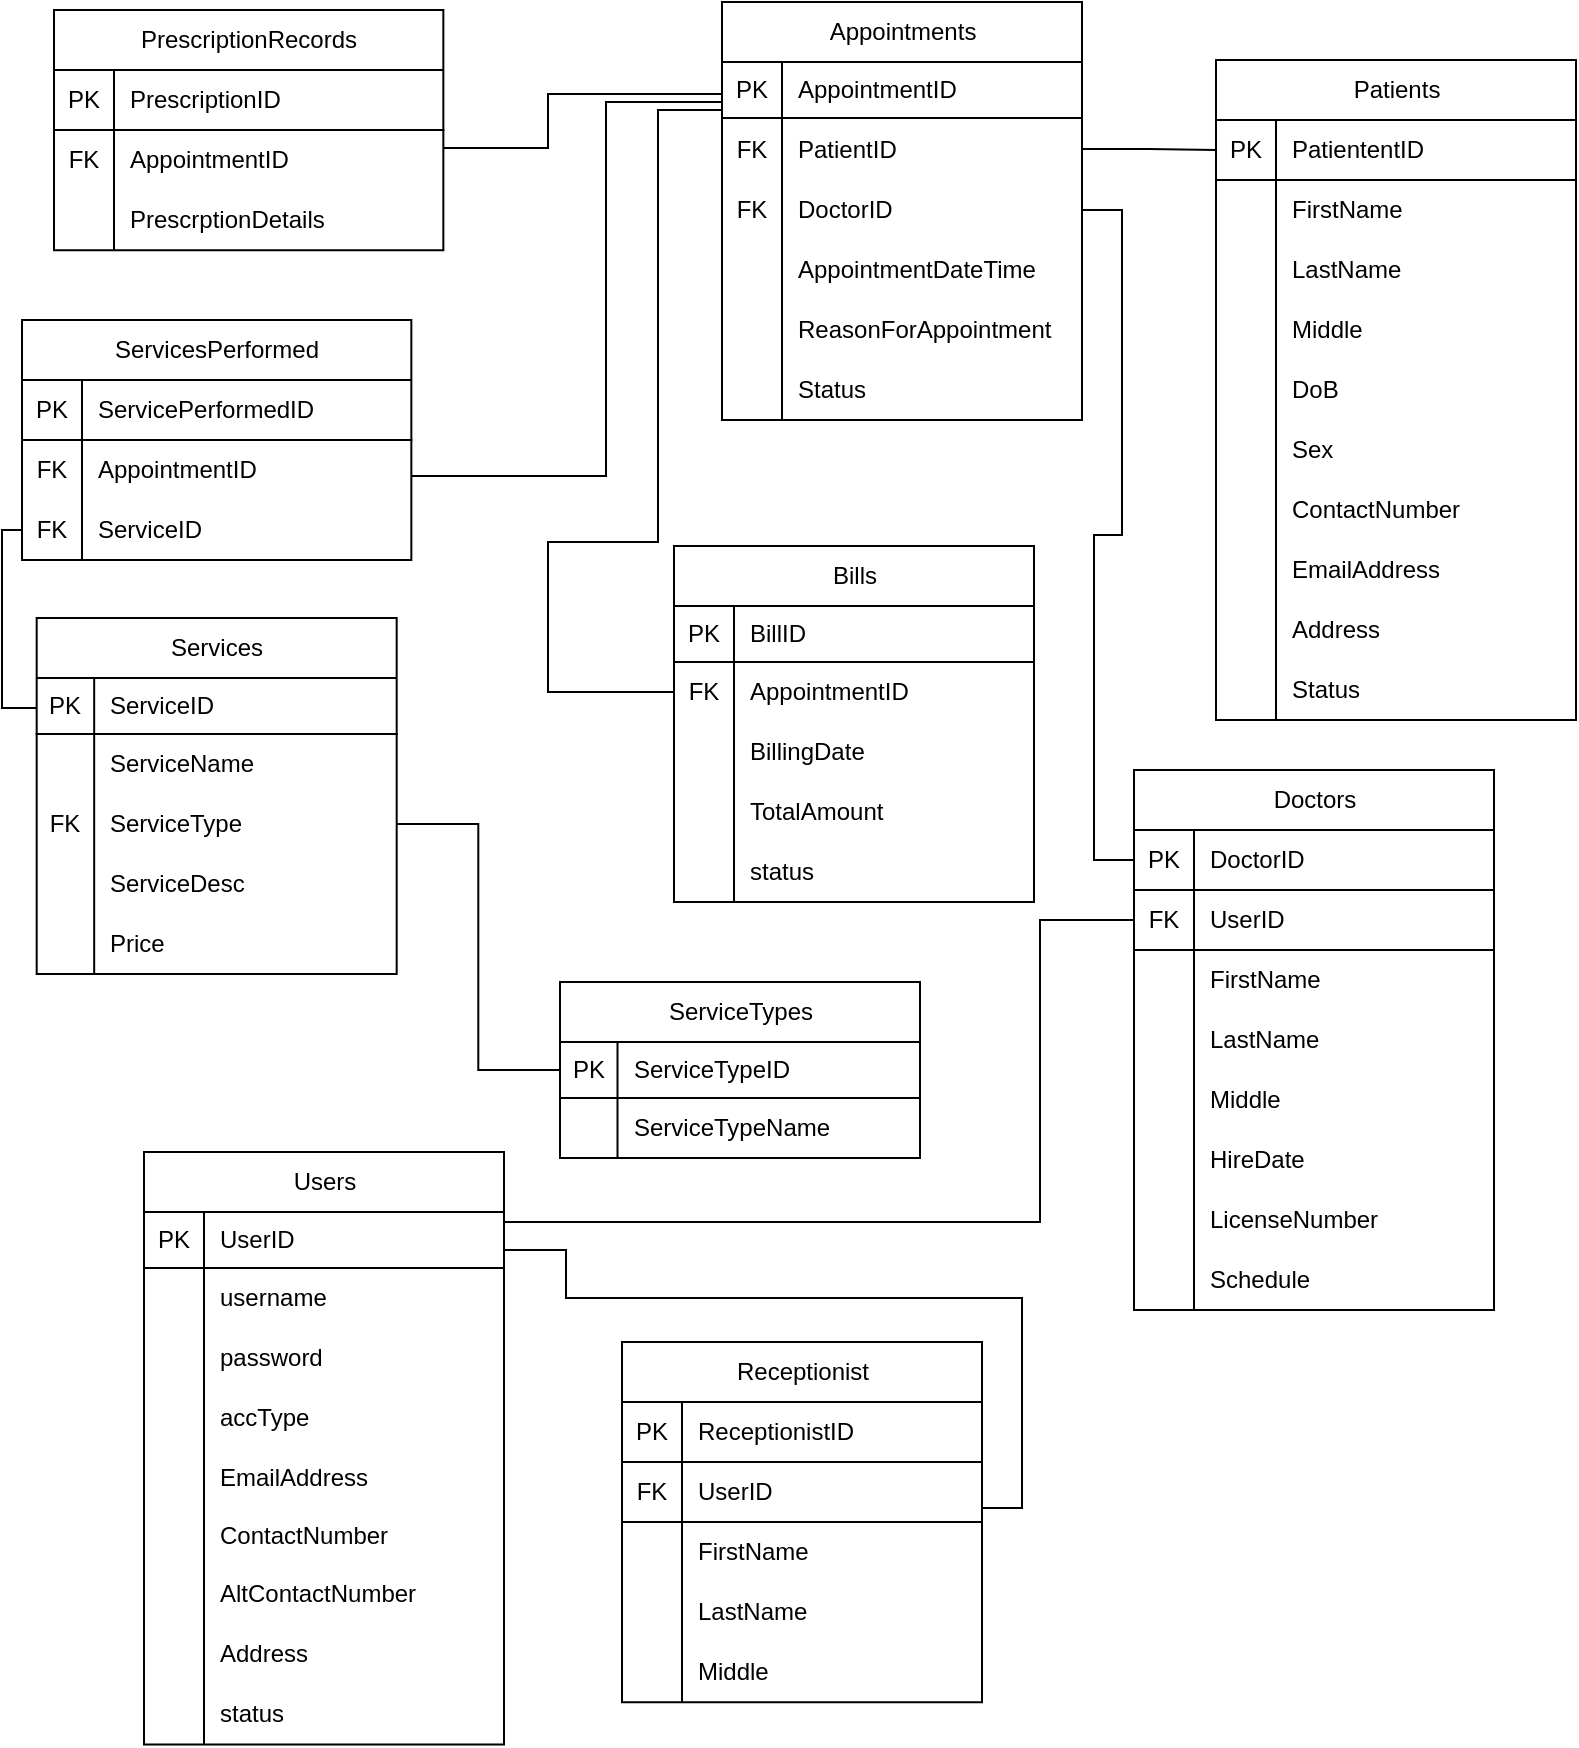 <mxfile version="27.0.9">
  <diagram name="Page-1" id="BvQeGOHlZVsl_5ytc1CX">
    <mxGraphModel dx="2833" dy="863" grid="0" gridSize="10" guides="1" tooltips="1" connect="1" arrows="1" fold="1" page="1" pageScale="1" pageWidth="850" pageHeight="1100" math="0" shadow="0">
      <root>
        <mxCell id="0" />
        <mxCell id="1" parent="0" />
        <mxCell id="MPOAN_fPBxgzdyZ9VD5z-1" value="&lt;div&gt;Patients&lt;/div&gt;" style="shape=table;startSize=30;container=1;collapsible=1;childLayout=tableLayout;fixedRows=1;rowLines=0;fontStyle=0;align=center;resizeLast=1;html=1;fillColor=#FFFFFF;" parent="1" vertex="1">
          <mxGeometry x="-191.0" y="143" width="180" height="330" as="geometry" />
        </mxCell>
        <mxCell id="MPOAN_fPBxgzdyZ9VD5z-2" value="" style="shape=tableRow;horizontal=0;startSize=0;swimlaneHead=0;swimlaneBody=0;fillColor=none;collapsible=0;dropTarget=0;points=[[0,0.5],[1,0.5]];portConstraint=eastwest;top=0;left=0;right=0;bottom=1;fontStyle=0" parent="MPOAN_fPBxgzdyZ9VD5z-1" vertex="1">
          <mxGeometry y="30" width="180" height="30" as="geometry" />
        </mxCell>
        <mxCell id="MPOAN_fPBxgzdyZ9VD5z-3" value="PK" style="shape=partialRectangle;connectable=0;fillColor=none;top=0;left=0;bottom=0;right=0;fontStyle=0;overflow=hidden;whiteSpace=wrap;html=1;" parent="MPOAN_fPBxgzdyZ9VD5z-2" vertex="1">
          <mxGeometry width="30" height="30" as="geometry">
            <mxRectangle width="30" height="30" as="alternateBounds" />
          </mxGeometry>
        </mxCell>
        <mxCell id="MPOAN_fPBxgzdyZ9VD5z-4" value="&lt;div&gt;PatiententID&lt;/div&gt;" style="shape=partialRectangle;connectable=0;fillColor=none;top=0;left=0;bottom=0;right=0;align=left;spacingLeft=6;fontStyle=0;overflow=hidden;whiteSpace=wrap;html=1;" parent="MPOAN_fPBxgzdyZ9VD5z-2" vertex="1">
          <mxGeometry x="30" width="150" height="30" as="geometry">
            <mxRectangle width="150" height="30" as="alternateBounds" />
          </mxGeometry>
        </mxCell>
        <mxCell id="MPOAN_fPBxgzdyZ9VD5z-5" value="" style="shape=tableRow;horizontal=0;startSize=0;swimlaneHead=0;swimlaneBody=0;fillColor=none;collapsible=0;dropTarget=0;points=[[0,0.5],[1,0.5]];portConstraint=eastwest;top=0;left=0;right=0;bottom=0;fontStyle=0" parent="MPOAN_fPBxgzdyZ9VD5z-1" vertex="1">
          <mxGeometry y="60" width="180" height="30" as="geometry" />
        </mxCell>
        <mxCell id="MPOAN_fPBxgzdyZ9VD5z-6" value="" style="shape=partialRectangle;connectable=0;fillColor=none;top=0;left=0;bottom=0;right=0;editable=1;overflow=hidden;whiteSpace=wrap;html=1;fontStyle=0" parent="MPOAN_fPBxgzdyZ9VD5z-5" vertex="1">
          <mxGeometry width="30" height="30" as="geometry">
            <mxRectangle width="30" height="30" as="alternateBounds" />
          </mxGeometry>
        </mxCell>
        <mxCell id="MPOAN_fPBxgzdyZ9VD5z-7" value="FirstName" style="shape=partialRectangle;connectable=0;fillColor=none;top=0;left=0;bottom=0;right=0;align=left;spacingLeft=6;overflow=hidden;whiteSpace=wrap;html=1;fontStyle=0" parent="MPOAN_fPBxgzdyZ9VD5z-5" vertex="1">
          <mxGeometry x="30" width="150" height="30" as="geometry">
            <mxRectangle width="150" height="30" as="alternateBounds" />
          </mxGeometry>
        </mxCell>
        <mxCell id="MPOAN_fPBxgzdyZ9VD5z-8" value="" style="shape=tableRow;horizontal=0;startSize=0;swimlaneHead=0;swimlaneBody=0;fillColor=none;collapsible=0;dropTarget=0;points=[[0,0.5],[1,0.5]];portConstraint=eastwest;top=0;left=0;right=0;bottom=0;fontStyle=0" parent="MPOAN_fPBxgzdyZ9VD5z-1" vertex="1">
          <mxGeometry y="90" width="180" height="30" as="geometry" />
        </mxCell>
        <mxCell id="MPOAN_fPBxgzdyZ9VD5z-9" value="" style="shape=partialRectangle;connectable=0;fillColor=none;top=0;left=0;bottom=0;right=0;editable=1;overflow=hidden;whiteSpace=wrap;html=1;fontStyle=0" parent="MPOAN_fPBxgzdyZ9VD5z-8" vertex="1">
          <mxGeometry width="30" height="30" as="geometry">
            <mxRectangle width="30" height="30" as="alternateBounds" />
          </mxGeometry>
        </mxCell>
        <mxCell id="MPOAN_fPBxgzdyZ9VD5z-10" value="LastName" style="shape=partialRectangle;connectable=0;fillColor=none;top=0;left=0;bottom=0;right=0;align=left;spacingLeft=6;overflow=hidden;whiteSpace=wrap;html=1;fontStyle=0" parent="MPOAN_fPBxgzdyZ9VD5z-8" vertex="1">
          <mxGeometry x="30" width="150" height="30" as="geometry">
            <mxRectangle width="150" height="30" as="alternateBounds" />
          </mxGeometry>
        </mxCell>
        <mxCell id="MPOAN_fPBxgzdyZ9VD5z-11" value="" style="shape=tableRow;horizontal=0;startSize=0;swimlaneHead=0;swimlaneBody=0;fillColor=none;collapsible=0;dropTarget=0;points=[[0,0.5],[1,0.5]];portConstraint=eastwest;top=0;left=0;right=0;bottom=0;fontStyle=0" parent="MPOAN_fPBxgzdyZ9VD5z-1" vertex="1">
          <mxGeometry y="120" width="180" height="30" as="geometry" />
        </mxCell>
        <mxCell id="MPOAN_fPBxgzdyZ9VD5z-12" value="" style="shape=partialRectangle;connectable=0;fillColor=none;top=0;left=0;bottom=0;right=0;editable=1;overflow=hidden;whiteSpace=wrap;html=1;fontStyle=0" parent="MPOAN_fPBxgzdyZ9VD5z-11" vertex="1">
          <mxGeometry width="30" height="30" as="geometry">
            <mxRectangle width="30" height="30" as="alternateBounds" />
          </mxGeometry>
        </mxCell>
        <mxCell id="MPOAN_fPBxgzdyZ9VD5z-13" value="Middle " style="shape=partialRectangle;connectable=0;fillColor=none;top=0;left=0;bottom=0;right=0;align=left;spacingLeft=6;overflow=hidden;whiteSpace=wrap;html=1;fontStyle=0" parent="MPOAN_fPBxgzdyZ9VD5z-11" vertex="1">
          <mxGeometry x="30" width="150" height="30" as="geometry">
            <mxRectangle width="150" height="30" as="alternateBounds" />
          </mxGeometry>
        </mxCell>
        <mxCell id="MPOAN_fPBxgzdyZ9VD5z-14" style="shape=tableRow;horizontal=0;startSize=0;swimlaneHead=0;swimlaneBody=0;fillColor=none;collapsible=0;dropTarget=0;points=[[0,0.5],[1,0.5]];portConstraint=eastwest;top=0;left=0;right=0;bottom=0;fontStyle=0" parent="MPOAN_fPBxgzdyZ9VD5z-1" vertex="1">
          <mxGeometry y="150" width="180" height="30" as="geometry" />
        </mxCell>
        <mxCell id="MPOAN_fPBxgzdyZ9VD5z-15" style="shape=partialRectangle;connectable=0;fillColor=none;top=0;left=0;bottom=0;right=0;editable=1;overflow=hidden;whiteSpace=wrap;html=1;fontStyle=0" parent="MPOAN_fPBxgzdyZ9VD5z-14" vertex="1">
          <mxGeometry width="30" height="30" as="geometry">
            <mxRectangle width="30" height="30" as="alternateBounds" />
          </mxGeometry>
        </mxCell>
        <mxCell id="MPOAN_fPBxgzdyZ9VD5z-16" value="DoB" style="shape=partialRectangle;connectable=0;fillColor=none;top=0;left=0;bottom=0;right=0;align=left;spacingLeft=6;overflow=hidden;whiteSpace=wrap;html=1;fontStyle=0" parent="MPOAN_fPBxgzdyZ9VD5z-14" vertex="1">
          <mxGeometry x="30" width="150" height="30" as="geometry">
            <mxRectangle width="150" height="30" as="alternateBounds" />
          </mxGeometry>
        </mxCell>
        <mxCell id="MPOAN_fPBxgzdyZ9VD5z-17" style="shape=tableRow;horizontal=0;startSize=0;swimlaneHead=0;swimlaneBody=0;fillColor=none;collapsible=0;dropTarget=0;points=[[0,0.5],[1,0.5]];portConstraint=eastwest;top=0;left=0;right=0;bottom=0;fontStyle=0" parent="MPOAN_fPBxgzdyZ9VD5z-1" vertex="1">
          <mxGeometry y="180" width="180" height="30" as="geometry" />
        </mxCell>
        <mxCell id="MPOAN_fPBxgzdyZ9VD5z-18" style="shape=partialRectangle;connectable=0;fillColor=none;top=0;left=0;bottom=0;right=0;editable=1;overflow=hidden;whiteSpace=wrap;html=1;fontStyle=0" parent="MPOAN_fPBxgzdyZ9VD5z-17" vertex="1">
          <mxGeometry width="30" height="30" as="geometry">
            <mxRectangle width="30" height="30" as="alternateBounds" />
          </mxGeometry>
        </mxCell>
        <mxCell id="MPOAN_fPBxgzdyZ9VD5z-19" value="Sex" style="shape=partialRectangle;connectable=0;fillColor=none;top=0;left=0;bottom=0;right=0;align=left;spacingLeft=6;overflow=hidden;whiteSpace=wrap;html=1;fontStyle=0" parent="MPOAN_fPBxgzdyZ9VD5z-17" vertex="1">
          <mxGeometry x="30" width="150" height="30" as="geometry">
            <mxRectangle width="150" height="30" as="alternateBounds" />
          </mxGeometry>
        </mxCell>
        <mxCell id="MPOAN_fPBxgzdyZ9VD5z-20" style="shape=tableRow;horizontal=0;startSize=0;swimlaneHead=0;swimlaneBody=0;fillColor=none;collapsible=0;dropTarget=0;points=[[0,0.5],[1,0.5]];portConstraint=eastwest;top=0;left=0;right=0;bottom=0;fontStyle=0" parent="MPOAN_fPBxgzdyZ9VD5z-1" vertex="1">
          <mxGeometry y="210" width="180" height="30" as="geometry" />
        </mxCell>
        <mxCell id="MPOAN_fPBxgzdyZ9VD5z-21" style="shape=partialRectangle;connectable=0;fillColor=none;top=0;left=0;bottom=0;right=0;editable=1;overflow=hidden;whiteSpace=wrap;html=1;fontStyle=0" parent="MPOAN_fPBxgzdyZ9VD5z-20" vertex="1">
          <mxGeometry width="30" height="30" as="geometry">
            <mxRectangle width="30" height="30" as="alternateBounds" />
          </mxGeometry>
        </mxCell>
        <mxCell id="MPOAN_fPBxgzdyZ9VD5z-22" value="&lt;div&gt;ContactNumber&lt;/div&gt;" style="shape=partialRectangle;connectable=0;fillColor=none;top=0;left=0;bottom=0;right=0;align=left;spacingLeft=6;overflow=hidden;whiteSpace=wrap;html=1;fontStyle=0" parent="MPOAN_fPBxgzdyZ9VD5z-20" vertex="1">
          <mxGeometry x="30" width="150" height="30" as="geometry">
            <mxRectangle width="150" height="30" as="alternateBounds" />
          </mxGeometry>
        </mxCell>
        <mxCell id="MPOAN_fPBxgzdyZ9VD5z-23" style="shape=tableRow;horizontal=0;startSize=0;swimlaneHead=0;swimlaneBody=0;fillColor=none;collapsible=0;dropTarget=0;points=[[0,0.5],[1,0.5]];portConstraint=eastwest;top=0;left=0;right=0;bottom=0;fontStyle=0" parent="MPOAN_fPBxgzdyZ9VD5z-1" vertex="1">
          <mxGeometry y="240" width="180" height="30" as="geometry" />
        </mxCell>
        <mxCell id="MPOAN_fPBxgzdyZ9VD5z-24" style="shape=partialRectangle;connectable=0;fillColor=none;top=0;left=0;bottom=0;right=0;editable=1;overflow=hidden;whiteSpace=wrap;html=1;fontStyle=0" parent="MPOAN_fPBxgzdyZ9VD5z-23" vertex="1">
          <mxGeometry width="30" height="30" as="geometry">
            <mxRectangle width="30" height="30" as="alternateBounds" />
          </mxGeometry>
        </mxCell>
        <mxCell id="MPOAN_fPBxgzdyZ9VD5z-25" value="&lt;div&gt;EmailAddress&lt;/div&gt;" style="shape=partialRectangle;connectable=0;fillColor=none;top=0;left=0;bottom=0;right=0;align=left;spacingLeft=6;overflow=hidden;whiteSpace=wrap;html=1;fontStyle=0" parent="MPOAN_fPBxgzdyZ9VD5z-23" vertex="1">
          <mxGeometry x="30" width="150" height="30" as="geometry">
            <mxRectangle width="150" height="30" as="alternateBounds" />
          </mxGeometry>
        </mxCell>
        <mxCell id="MPOAN_fPBxgzdyZ9VD5z-26" style="shape=tableRow;horizontal=0;startSize=0;swimlaneHead=0;swimlaneBody=0;fillColor=none;collapsible=0;dropTarget=0;points=[[0,0.5],[1,0.5]];portConstraint=eastwest;top=0;left=0;right=0;bottom=0;fontStyle=0" parent="MPOAN_fPBxgzdyZ9VD5z-1" vertex="1">
          <mxGeometry y="270" width="180" height="30" as="geometry" />
        </mxCell>
        <mxCell id="MPOAN_fPBxgzdyZ9VD5z-27" style="shape=partialRectangle;connectable=0;fillColor=none;top=0;left=0;bottom=0;right=0;editable=1;overflow=hidden;whiteSpace=wrap;html=1;fontStyle=0" parent="MPOAN_fPBxgzdyZ9VD5z-26" vertex="1">
          <mxGeometry width="30" height="30" as="geometry">
            <mxRectangle width="30" height="30" as="alternateBounds" />
          </mxGeometry>
        </mxCell>
        <mxCell id="MPOAN_fPBxgzdyZ9VD5z-28" value="Address" style="shape=partialRectangle;connectable=0;fillColor=none;top=0;left=0;bottom=0;right=0;align=left;spacingLeft=6;overflow=hidden;whiteSpace=wrap;html=1;fontStyle=0" parent="MPOAN_fPBxgzdyZ9VD5z-26" vertex="1">
          <mxGeometry x="30" width="150" height="30" as="geometry">
            <mxRectangle width="150" height="30" as="alternateBounds" />
          </mxGeometry>
        </mxCell>
        <mxCell id="MPOAN_fPBxgzdyZ9VD5z-29" style="shape=tableRow;horizontal=0;startSize=0;swimlaneHead=0;swimlaneBody=0;fillColor=none;collapsible=0;dropTarget=0;points=[[0,0.5],[1,0.5]];portConstraint=eastwest;top=0;left=0;right=0;bottom=0;fontStyle=0" parent="MPOAN_fPBxgzdyZ9VD5z-1" vertex="1">
          <mxGeometry y="300" width="180" height="30" as="geometry" />
        </mxCell>
        <mxCell id="MPOAN_fPBxgzdyZ9VD5z-30" style="shape=partialRectangle;connectable=0;fillColor=none;top=0;left=0;bottom=0;right=0;editable=1;overflow=hidden;whiteSpace=wrap;html=1;fontStyle=0" parent="MPOAN_fPBxgzdyZ9VD5z-29" vertex="1">
          <mxGeometry width="30" height="30" as="geometry">
            <mxRectangle width="30" height="30" as="alternateBounds" />
          </mxGeometry>
        </mxCell>
        <mxCell id="MPOAN_fPBxgzdyZ9VD5z-31" value="Status" style="shape=partialRectangle;connectable=0;fillColor=none;top=0;left=0;bottom=0;right=0;align=left;spacingLeft=6;overflow=hidden;whiteSpace=wrap;html=1;fontStyle=0" parent="MPOAN_fPBxgzdyZ9VD5z-29" vertex="1">
          <mxGeometry x="30" width="150" height="30" as="geometry">
            <mxRectangle width="150" height="30" as="alternateBounds" />
          </mxGeometry>
        </mxCell>
        <mxCell id="MPOAN_fPBxgzdyZ9VD5z-32" value="&lt;div&gt;Doctors&lt;/div&gt;" style="shape=table;startSize=30;container=1;collapsible=1;childLayout=tableLayout;fixedRows=1;rowLines=0;fontStyle=0;align=center;resizeLast=1;html=1;fillColor=#FFFFFF;" parent="1" vertex="1">
          <mxGeometry x="-232" y="498" width="180" height="270" as="geometry" />
        </mxCell>
        <mxCell id="MPOAN_fPBxgzdyZ9VD5z-33" value="" style="shape=tableRow;horizontal=0;startSize=0;swimlaneHead=0;swimlaneBody=0;fillColor=none;collapsible=0;dropTarget=0;points=[[0,0.5],[1,0.5]];portConstraint=eastwest;top=0;left=0;right=0;bottom=1;fontStyle=0" parent="MPOAN_fPBxgzdyZ9VD5z-32" vertex="1">
          <mxGeometry y="30" width="180" height="30" as="geometry" />
        </mxCell>
        <mxCell id="MPOAN_fPBxgzdyZ9VD5z-34" value="PK" style="shape=partialRectangle;connectable=0;fillColor=none;top=0;left=0;bottom=0;right=0;fontStyle=0;overflow=hidden;whiteSpace=wrap;html=1;" parent="MPOAN_fPBxgzdyZ9VD5z-33" vertex="1">
          <mxGeometry width="30" height="30" as="geometry">
            <mxRectangle width="30" height="30" as="alternateBounds" />
          </mxGeometry>
        </mxCell>
        <mxCell id="MPOAN_fPBxgzdyZ9VD5z-35" value="&lt;div&gt;DoctorID&lt;/div&gt;" style="shape=partialRectangle;connectable=0;fillColor=none;top=0;left=0;bottom=0;right=0;align=left;spacingLeft=6;fontStyle=0;overflow=hidden;whiteSpace=wrap;html=1;" parent="MPOAN_fPBxgzdyZ9VD5z-33" vertex="1">
          <mxGeometry x="30" width="150" height="30" as="geometry">
            <mxRectangle width="150" height="30" as="alternateBounds" />
          </mxGeometry>
        </mxCell>
        <mxCell id="TASq9hrXGQtnPkqukMsK-56" style="shape=tableRow;horizontal=0;startSize=0;swimlaneHead=0;swimlaneBody=0;fillColor=none;collapsible=0;dropTarget=0;points=[[0,0.5],[1,0.5]];portConstraint=eastwest;top=0;left=0;right=0;bottom=1;fontStyle=0" vertex="1" parent="MPOAN_fPBxgzdyZ9VD5z-32">
          <mxGeometry y="60" width="180" height="30" as="geometry" />
        </mxCell>
        <mxCell id="TASq9hrXGQtnPkqukMsK-57" value="FK" style="shape=partialRectangle;connectable=0;fillColor=none;top=0;left=0;bottom=0;right=0;fontStyle=0;overflow=hidden;whiteSpace=wrap;html=1;" vertex="1" parent="TASq9hrXGQtnPkqukMsK-56">
          <mxGeometry width="30" height="30" as="geometry">
            <mxRectangle width="30" height="30" as="alternateBounds" />
          </mxGeometry>
        </mxCell>
        <mxCell id="TASq9hrXGQtnPkqukMsK-58" value="UserID" style="shape=partialRectangle;connectable=0;fillColor=none;top=0;left=0;bottom=0;right=0;align=left;spacingLeft=6;fontStyle=0;overflow=hidden;whiteSpace=wrap;html=1;" vertex="1" parent="TASq9hrXGQtnPkqukMsK-56">
          <mxGeometry x="30" width="150" height="30" as="geometry">
            <mxRectangle width="150" height="30" as="alternateBounds" />
          </mxGeometry>
        </mxCell>
        <mxCell id="MPOAN_fPBxgzdyZ9VD5z-36" value="" style="shape=tableRow;horizontal=0;startSize=0;swimlaneHead=0;swimlaneBody=0;fillColor=none;collapsible=0;dropTarget=0;points=[[0,0.5],[1,0.5]];portConstraint=eastwest;top=0;left=0;right=0;bottom=0;fontStyle=0" parent="MPOAN_fPBxgzdyZ9VD5z-32" vertex="1">
          <mxGeometry y="90" width="180" height="30" as="geometry" />
        </mxCell>
        <mxCell id="MPOAN_fPBxgzdyZ9VD5z-37" value="" style="shape=partialRectangle;connectable=0;fillColor=none;top=0;left=0;bottom=0;right=0;editable=1;overflow=hidden;whiteSpace=wrap;html=1;fontStyle=0" parent="MPOAN_fPBxgzdyZ9VD5z-36" vertex="1">
          <mxGeometry width="30" height="30" as="geometry">
            <mxRectangle width="30" height="30" as="alternateBounds" />
          </mxGeometry>
        </mxCell>
        <mxCell id="MPOAN_fPBxgzdyZ9VD5z-38" value="FirstName" style="shape=partialRectangle;connectable=0;fillColor=none;top=0;left=0;bottom=0;right=0;align=left;spacingLeft=6;overflow=hidden;whiteSpace=wrap;html=1;fontStyle=0" parent="MPOAN_fPBxgzdyZ9VD5z-36" vertex="1">
          <mxGeometry x="30" width="150" height="30" as="geometry">
            <mxRectangle width="150" height="30" as="alternateBounds" />
          </mxGeometry>
        </mxCell>
        <mxCell id="MPOAN_fPBxgzdyZ9VD5z-39" value="" style="shape=tableRow;horizontal=0;startSize=0;swimlaneHead=0;swimlaneBody=0;fillColor=none;collapsible=0;dropTarget=0;points=[[0,0.5],[1,0.5]];portConstraint=eastwest;top=0;left=0;right=0;bottom=0;fontStyle=0" parent="MPOAN_fPBxgzdyZ9VD5z-32" vertex="1">
          <mxGeometry y="120" width="180" height="30" as="geometry" />
        </mxCell>
        <mxCell id="MPOAN_fPBxgzdyZ9VD5z-40" value="" style="shape=partialRectangle;connectable=0;fillColor=none;top=0;left=0;bottom=0;right=0;editable=1;overflow=hidden;whiteSpace=wrap;html=1;fontStyle=0" parent="MPOAN_fPBxgzdyZ9VD5z-39" vertex="1">
          <mxGeometry width="30" height="30" as="geometry">
            <mxRectangle width="30" height="30" as="alternateBounds" />
          </mxGeometry>
        </mxCell>
        <mxCell id="MPOAN_fPBxgzdyZ9VD5z-41" value="LastName" style="shape=partialRectangle;connectable=0;fillColor=none;top=0;left=0;bottom=0;right=0;align=left;spacingLeft=6;overflow=hidden;whiteSpace=wrap;html=1;fontStyle=0" parent="MPOAN_fPBxgzdyZ9VD5z-39" vertex="1">
          <mxGeometry x="30" width="150" height="30" as="geometry">
            <mxRectangle width="150" height="30" as="alternateBounds" />
          </mxGeometry>
        </mxCell>
        <mxCell id="MPOAN_fPBxgzdyZ9VD5z-42" value="" style="shape=tableRow;horizontal=0;startSize=0;swimlaneHead=0;swimlaneBody=0;fillColor=none;collapsible=0;dropTarget=0;points=[[0,0.5],[1,0.5]];portConstraint=eastwest;top=0;left=0;right=0;bottom=0;fontStyle=0" parent="MPOAN_fPBxgzdyZ9VD5z-32" vertex="1">
          <mxGeometry y="150" width="180" height="30" as="geometry" />
        </mxCell>
        <mxCell id="MPOAN_fPBxgzdyZ9VD5z-43" value="" style="shape=partialRectangle;connectable=0;fillColor=none;top=0;left=0;bottom=0;right=0;editable=1;overflow=hidden;whiteSpace=wrap;html=1;fontStyle=0" parent="MPOAN_fPBxgzdyZ9VD5z-42" vertex="1">
          <mxGeometry width="30" height="30" as="geometry">
            <mxRectangle width="30" height="30" as="alternateBounds" />
          </mxGeometry>
        </mxCell>
        <mxCell id="MPOAN_fPBxgzdyZ9VD5z-44" value="Middle " style="shape=partialRectangle;connectable=0;fillColor=none;top=0;left=0;bottom=0;right=0;align=left;spacingLeft=6;overflow=hidden;whiteSpace=wrap;html=1;fontStyle=0" parent="MPOAN_fPBxgzdyZ9VD5z-42" vertex="1">
          <mxGeometry x="30" width="150" height="30" as="geometry">
            <mxRectangle width="150" height="30" as="alternateBounds" />
          </mxGeometry>
        </mxCell>
        <mxCell id="MPOAN_fPBxgzdyZ9VD5z-45" style="shape=tableRow;horizontal=0;startSize=0;swimlaneHead=0;swimlaneBody=0;fillColor=none;collapsible=0;dropTarget=0;points=[[0,0.5],[1,0.5]];portConstraint=eastwest;top=0;left=0;right=0;bottom=0;fontStyle=0" parent="MPOAN_fPBxgzdyZ9VD5z-32" vertex="1">
          <mxGeometry y="180" width="180" height="30" as="geometry" />
        </mxCell>
        <mxCell id="MPOAN_fPBxgzdyZ9VD5z-46" style="shape=partialRectangle;connectable=0;fillColor=none;top=0;left=0;bottom=0;right=0;editable=1;overflow=hidden;whiteSpace=wrap;html=1;fontStyle=0" parent="MPOAN_fPBxgzdyZ9VD5z-45" vertex="1">
          <mxGeometry width="30" height="30" as="geometry">
            <mxRectangle width="30" height="30" as="alternateBounds" />
          </mxGeometry>
        </mxCell>
        <mxCell id="MPOAN_fPBxgzdyZ9VD5z-47" value="HireDate" style="shape=partialRectangle;connectable=0;fillColor=none;top=0;left=0;bottom=0;right=0;align=left;spacingLeft=6;overflow=hidden;whiteSpace=wrap;html=1;fontStyle=0" parent="MPOAN_fPBxgzdyZ9VD5z-45" vertex="1">
          <mxGeometry x="30" width="150" height="30" as="geometry">
            <mxRectangle width="150" height="30" as="alternateBounds" />
          </mxGeometry>
        </mxCell>
        <mxCell id="MPOAN_fPBxgzdyZ9VD5z-48" style="shape=tableRow;horizontal=0;startSize=0;swimlaneHead=0;swimlaneBody=0;fillColor=none;collapsible=0;dropTarget=0;points=[[0,0.5],[1,0.5]];portConstraint=eastwest;top=0;left=0;right=0;bottom=0;fontStyle=0" parent="MPOAN_fPBxgzdyZ9VD5z-32" vertex="1">
          <mxGeometry y="210" width="180" height="30" as="geometry" />
        </mxCell>
        <mxCell id="MPOAN_fPBxgzdyZ9VD5z-49" style="shape=partialRectangle;connectable=0;fillColor=none;top=0;left=0;bottom=0;right=0;editable=1;overflow=hidden;whiteSpace=wrap;html=1;fontStyle=0" parent="MPOAN_fPBxgzdyZ9VD5z-48" vertex="1">
          <mxGeometry width="30" height="30" as="geometry">
            <mxRectangle width="30" height="30" as="alternateBounds" />
          </mxGeometry>
        </mxCell>
        <mxCell id="MPOAN_fPBxgzdyZ9VD5z-50" value="LicenseNumber" style="shape=partialRectangle;connectable=0;fillColor=none;top=0;left=0;bottom=0;right=0;align=left;spacingLeft=6;overflow=hidden;whiteSpace=wrap;html=1;fontStyle=0" parent="MPOAN_fPBxgzdyZ9VD5z-48" vertex="1">
          <mxGeometry x="30" width="150" height="30" as="geometry">
            <mxRectangle width="150" height="30" as="alternateBounds" />
          </mxGeometry>
        </mxCell>
        <mxCell id="TASq9hrXGQtnPkqukMsK-109" style="shape=tableRow;horizontal=0;startSize=0;swimlaneHead=0;swimlaneBody=0;fillColor=none;collapsible=0;dropTarget=0;points=[[0,0.5],[1,0.5]];portConstraint=eastwest;top=0;left=0;right=0;bottom=0;fontStyle=0" vertex="1" parent="MPOAN_fPBxgzdyZ9VD5z-32">
          <mxGeometry y="240" width="180" height="30" as="geometry" />
        </mxCell>
        <mxCell id="TASq9hrXGQtnPkqukMsK-110" style="shape=partialRectangle;connectable=0;fillColor=none;top=0;left=0;bottom=0;right=0;editable=1;overflow=hidden;whiteSpace=wrap;html=1;fontStyle=0" vertex="1" parent="TASq9hrXGQtnPkqukMsK-109">
          <mxGeometry width="30" height="30" as="geometry">
            <mxRectangle width="30" height="30" as="alternateBounds" />
          </mxGeometry>
        </mxCell>
        <mxCell id="TASq9hrXGQtnPkqukMsK-111" value="Schedule" style="shape=partialRectangle;connectable=0;fillColor=none;top=0;left=0;bottom=0;right=0;align=left;spacingLeft=6;overflow=hidden;whiteSpace=wrap;html=1;fontStyle=0" vertex="1" parent="TASq9hrXGQtnPkqukMsK-109">
          <mxGeometry x="30" width="150" height="30" as="geometry">
            <mxRectangle width="150" height="30" as="alternateBounds" />
          </mxGeometry>
        </mxCell>
        <mxCell id="MPOAN_fPBxgzdyZ9VD5z-63" value="&lt;div&gt;Services&lt;/div&gt;" style="shape=table;startSize=30;container=1;collapsible=1;childLayout=tableLayout;fixedRows=1;rowLines=0;fontStyle=0;align=center;resizeLast=1;html=1;fillColor=#FFFFFF;" parent="1" vertex="1">
          <mxGeometry x="-780.66" y="422" width="180" height="178" as="geometry" />
        </mxCell>
        <mxCell id="MPOAN_fPBxgzdyZ9VD5z-64" value="" style="shape=tableRow;horizontal=0;startSize=0;swimlaneHead=0;swimlaneBody=0;fillColor=none;collapsible=0;dropTarget=0;points=[[0,0.5],[1,0.5]];portConstraint=eastwest;top=0;left=0;right=0;bottom=1;fontStyle=0" parent="MPOAN_fPBxgzdyZ9VD5z-63" vertex="1">
          <mxGeometry y="30" width="180" height="28" as="geometry" />
        </mxCell>
        <mxCell id="MPOAN_fPBxgzdyZ9VD5z-65" value="PK" style="shape=partialRectangle;connectable=0;fillColor=none;top=0;left=0;bottom=0;right=0;fontStyle=0;overflow=hidden;whiteSpace=wrap;html=1;" parent="MPOAN_fPBxgzdyZ9VD5z-64" vertex="1">
          <mxGeometry width="28.75" height="28" as="geometry">
            <mxRectangle width="28.75" height="28" as="alternateBounds" />
          </mxGeometry>
        </mxCell>
        <mxCell id="MPOAN_fPBxgzdyZ9VD5z-66" value="&lt;div&gt;ServiceID&lt;/div&gt;" style="shape=partialRectangle;connectable=0;fillColor=none;top=0;left=0;bottom=0;right=0;align=left;spacingLeft=6;fontStyle=0;overflow=hidden;whiteSpace=wrap;html=1;" parent="MPOAN_fPBxgzdyZ9VD5z-64" vertex="1">
          <mxGeometry x="28.75" width="151.25" height="28" as="geometry">
            <mxRectangle width="151.25" height="28" as="alternateBounds" />
          </mxGeometry>
        </mxCell>
        <mxCell id="MPOAN_fPBxgzdyZ9VD5z-67" value="" style="shape=tableRow;horizontal=0;startSize=0;swimlaneHead=0;swimlaneBody=0;fillColor=none;collapsible=0;dropTarget=0;points=[[0,0.5],[1,0.5]];portConstraint=eastwest;top=0;left=0;right=0;bottom=0;fontStyle=0" parent="MPOAN_fPBxgzdyZ9VD5z-63" vertex="1">
          <mxGeometry y="58" width="180" height="30" as="geometry" />
        </mxCell>
        <mxCell id="MPOAN_fPBxgzdyZ9VD5z-68" value="" style="shape=partialRectangle;connectable=0;fillColor=none;top=0;left=0;bottom=0;right=0;editable=1;overflow=hidden;whiteSpace=wrap;html=1;fontStyle=0" parent="MPOAN_fPBxgzdyZ9VD5z-67" vertex="1">
          <mxGeometry width="28.75" height="30" as="geometry">
            <mxRectangle width="28.75" height="30" as="alternateBounds" />
          </mxGeometry>
        </mxCell>
        <mxCell id="MPOAN_fPBxgzdyZ9VD5z-69" value="ServiceName" style="shape=partialRectangle;connectable=0;fillColor=none;top=0;left=0;bottom=0;right=0;align=left;spacingLeft=6;overflow=hidden;whiteSpace=wrap;html=1;fontStyle=0" parent="MPOAN_fPBxgzdyZ9VD5z-67" vertex="1">
          <mxGeometry x="28.75" width="151.25" height="30" as="geometry">
            <mxRectangle width="151.25" height="30" as="alternateBounds" />
          </mxGeometry>
        </mxCell>
        <mxCell id="MPOAN_fPBxgzdyZ9VD5z-70" style="shape=tableRow;horizontal=0;startSize=0;swimlaneHead=0;swimlaneBody=0;fillColor=none;collapsible=0;dropTarget=0;points=[[0,0.5],[1,0.5]];portConstraint=eastwest;top=0;left=0;right=0;bottom=0;fontStyle=0" parent="MPOAN_fPBxgzdyZ9VD5z-63" vertex="1">
          <mxGeometry y="88" width="180" height="30" as="geometry" />
        </mxCell>
        <mxCell id="MPOAN_fPBxgzdyZ9VD5z-71" value="FK" style="shape=partialRectangle;connectable=0;fillColor=none;top=0;left=0;bottom=0;right=0;editable=1;overflow=hidden;whiteSpace=wrap;html=1;fontStyle=0" parent="MPOAN_fPBxgzdyZ9VD5z-70" vertex="1">
          <mxGeometry width="28.75" height="30" as="geometry">
            <mxRectangle width="28.75" height="30" as="alternateBounds" />
          </mxGeometry>
        </mxCell>
        <mxCell id="MPOAN_fPBxgzdyZ9VD5z-72" value="ServiceType" style="shape=partialRectangle;connectable=0;fillColor=none;top=0;left=0;bottom=0;right=0;align=left;spacingLeft=6;overflow=hidden;whiteSpace=wrap;html=1;fontStyle=0" parent="MPOAN_fPBxgzdyZ9VD5z-70" vertex="1">
          <mxGeometry x="28.75" width="151.25" height="30" as="geometry">
            <mxRectangle width="151.25" height="30" as="alternateBounds" />
          </mxGeometry>
        </mxCell>
        <mxCell id="MPOAN_fPBxgzdyZ9VD5z-73" style="shape=tableRow;horizontal=0;startSize=0;swimlaneHead=0;swimlaneBody=0;fillColor=none;collapsible=0;dropTarget=0;points=[[0,0.5],[1,0.5]];portConstraint=eastwest;top=0;left=0;right=0;bottom=0;fontStyle=0" parent="MPOAN_fPBxgzdyZ9VD5z-63" vertex="1">
          <mxGeometry y="118" width="180" height="30" as="geometry" />
        </mxCell>
        <mxCell id="MPOAN_fPBxgzdyZ9VD5z-74" style="shape=partialRectangle;connectable=0;fillColor=none;top=0;left=0;bottom=0;right=0;editable=1;overflow=hidden;whiteSpace=wrap;html=1;fontStyle=0" parent="MPOAN_fPBxgzdyZ9VD5z-73" vertex="1">
          <mxGeometry width="28.75" height="30" as="geometry">
            <mxRectangle width="28.75" height="30" as="alternateBounds" />
          </mxGeometry>
        </mxCell>
        <mxCell id="MPOAN_fPBxgzdyZ9VD5z-75" value="ServiceDesc" style="shape=partialRectangle;connectable=0;fillColor=none;top=0;left=0;bottom=0;right=0;align=left;spacingLeft=6;overflow=hidden;whiteSpace=wrap;html=1;fontStyle=0" parent="MPOAN_fPBxgzdyZ9VD5z-73" vertex="1">
          <mxGeometry x="28.75" width="151.25" height="30" as="geometry">
            <mxRectangle width="151.25" height="30" as="alternateBounds" />
          </mxGeometry>
        </mxCell>
        <mxCell id="MPOAN_fPBxgzdyZ9VD5z-76" style="shape=tableRow;horizontal=0;startSize=0;swimlaneHead=0;swimlaneBody=0;fillColor=none;collapsible=0;dropTarget=0;points=[[0,0.5],[1,0.5]];portConstraint=eastwest;top=0;left=0;right=0;bottom=0;fontStyle=0" parent="MPOAN_fPBxgzdyZ9VD5z-63" vertex="1">
          <mxGeometry y="148" width="180" height="30" as="geometry" />
        </mxCell>
        <mxCell id="MPOAN_fPBxgzdyZ9VD5z-77" style="shape=partialRectangle;connectable=0;fillColor=none;top=0;left=0;bottom=0;right=0;editable=1;overflow=hidden;whiteSpace=wrap;html=1;fontStyle=0" parent="MPOAN_fPBxgzdyZ9VD5z-76" vertex="1">
          <mxGeometry width="28.75" height="30" as="geometry">
            <mxRectangle width="28.75" height="30" as="alternateBounds" />
          </mxGeometry>
        </mxCell>
        <mxCell id="MPOAN_fPBxgzdyZ9VD5z-78" value="Price" style="shape=partialRectangle;connectable=0;fillColor=none;top=0;left=0;bottom=0;right=0;align=left;spacingLeft=6;overflow=hidden;whiteSpace=wrap;html=1;fontStyle=0" parent="MPOAN_fPBxgzdyZ9VD5z-76" vertex="1">
          <mxGeometry x="28.75" width="151.25" height="30" as="geometry">
            <mxRectangle width="151.25" height="30" as="alternateBounds" />
          </mxGeometry>
        </mxCell>
        <mxCell id="MPOAN_fPBxgzdyZ9VD5z-79" value="&lt;div&gt;Appointments&lt;/div&gt;" style="shape=table;startSize=30;container=1;collapsible=1;childLayout=tableLayout;fixedRows=1;rowLines=0;fontStyle=0;align=center;resizeLast=1;html=1;fillColor=#FFFFFF;" parent="1" vertex="1">
          <mxGeometry x="-438" y="114" width="180" height="209.054" as="geometry" />
        </mxCell>
        <mxCell id="MPOAN_fPBxgzdyZ9VD5z-80" value="" style="shape=tableRow;horizontal=0;startSize=0;swimlaneHead=0;swimlaneBody=0;fillColor=none;collapsible=0;dropTarget=0;points=[[0,0.5],[1,0.5]];portConstraint=eastwest;top=0;left=0;right=0;bottom=1;fontStyle=0" parent="MPOAN_fPBxgzdyZ9VD5z-79" vertex="1">
          <mxGeometry y="30" width="180" height="28" as="geometry" />
        </mxCell>
        <mxCell id="MPOAN_fPBxgzdyZ9VD5z-81" value="PK" style="shape=partialRectangle;connectable=0;fillColor=none;top=0;left=0;bottom=0;right=0;fontStyle=0;overflow=hidden;whiteSpace=wrap;html=1;" parent="MPOAN_fPBxgzdyZ9VD5z-80" vertex="1">
          <mxGeometry width="30" height="28" as="geometry">
            <mxRectangle width="30" height="28" as="alternateBounds" />
          </mxGeometry>
        </mxCell>
        <mxCell id="MPOAN_fPBxgzdyZ9VD5z-82" value="AppointmentID" style="shape=partialRectangle;connectable=0;fillColor=none;top=0;left=0;bottom=0;right=0;align=left;spacingLeft=6;fontStyle=0;overflow=hidden;whiteSpace=wrap;html=1;" parent="MPOAN_fPBxgzdyZ9VD5z-80" vertex="1">
          <mxGeometry x="30" width="150" height="28" as="geometry">
            <mxRectangle width="150" height="28" as="alternateBounds" />
          </mxGeometry>
        </mxCell>
        <mxCell id="MPOAN_fPBxgzdyZ9VD5z-83" value="" style="shape=tableRow;horizontal=0;startSize=0;swimlaneHead=0;swimlaneBody=0;fillColor=none;collapsible=0;dropTarget=0;points=[[0,0.5],[1,0.5]];portConstraint=eastwest;top=0;left=0;right=0;bottom=0;fontStyle=0" parent="MPOAN_fPBxgzdyZ9VD5z-79" vertex="1">
          <mxGeometry y="58" width="180" height="31" as="geometry" />
        </mxCell>
        <mxCell id="MPOAN_fPBxgzdyZ9VD5z-84" value="&lt;span&gt;FK&lt;/span&gt;" style="shape=partialRectangle;connectable=0;fillColor=none;top=0;left=0;bottom=0;right=0;editable=1;overflow=hidden;whiteSpace=wrap;html=1;fontStyle=0" parent="MPOAN_fPBxgzdyZ9VD5z-83" vertex="1">
          <mxGeometry width="30" height="31" as="geometry">
            <mxRectangle width="30" height="31" as="alternateBounds" />
          </mxGeometry>
        </mxCell>
        <mxCell id="MPOAN_fPBxgzdyZ9VD5z-85" value="&lt;span&gt;PatientID&lt;/span&gt;" style="shape=partialRectangle;connectable=0;fillColor=none;top=0;left=0;bottom=0;right=0;align=left;spacingLeft=6;overflow=hidden;whiteSpace=wrap;html=1;fontStyle=0" parent="MPOAN_fPBxgzdyZ9VD5z-83" vertex="1">
          <mxGeometry x="30" width="150" height="31" as="geometry">
            <mxRectangle width="150" height="31" as="alternateBounds" />
          </mxGeometry>
        </mxCell>
        <mxCell id="MPOAN_fPBxgzdyZ9VD5z-86" value="" style="shape=tableRow;horizontal=0;startSize=0;swimlaneHead=0;swimlaneBody=0;fillColor=none;collapsible=0;dropTarget=0;points=[[0,0.5],[1,0.5]];portConstraint=eastwest;top=0;left=0;right=0;bottom=0;fontStyle=0" parent="MPOAN_fPBxgzdyZ9VD5z-79" vertex="1">
          <mxGeometry y="89" width="180" height="30" as="geometry" />
        </mxCell>
        <mxCell id="MPOAN_fPBxgzdyZ9VD5z-87" value="FK" style="shape=partialRectangle;connectable=0;fillColor=none;top=0;left=0;bottom=0;right=0;editable=1;overflow=hidden;whiteSpace=wrap;html=1;fontStyle=0" parent="MPOAN_fPBxgzdyZ9VD5z-86" vertex="1">
          <mxGeometry width="30" height="30" as="geometry">
            <mxRectangle width="30" height="30" as="alternateBounds" />
          </mxGeometry>
        </mxCell>
        <mxCell id="MPOAN_fPBxgzdyZ9VD5z-88" value="DoctorID" style="shape=partialRectangle;connectable=0;fillColor=none;top=0;left=0;bottom=0;right=0;align=left;spacingLeft=6;overflow=hidden;whiteSpace=wrap;html=1;fontStyle=0" parent="MPOAN_fPBxgzdyZ9VD5z-86" vertex="1">
          <mxGeometry x="30" width="150" height="30" as="geometry">
            <mxRectangle width="150" height="30" as="alternateBounds" />
          </mxGeometry>
        </mxCell>
        <mxCell id="MPOAN_fPBxgzdyZ9VD5z-89" value="" style="shape=tableRow;horizontal=0;startSize=0;swimlaneHead=0;swimlaneBody=0;fillColor=none;collapsible=0;dropTarget=0;points=[[0,0.5],[1,0.5]];portConstraint=eastwest;top=0;left=0;right=0;bottom=0;fontStyle=0" parent="MPOAN_fPBxgzdyZ9VD5z-79" vertex="1">
          <mxGeometry y="119" width="180" height="30" as="geometry" />
        </mxCell>
        <mxCell id="MPOAN_fPBxgzdyZ9VD5z-90" value="" style="shape=partialRectangle;connectable=0;fillColor=none;top=0;left=0;bottom=0;right=0;editable=1;overflow=hidden;whiteSpace=wrap;html=1;fontStyle=0" parent="MPOAN_fPBxgzdyZ9VD5z-89" vertex="1">
          <mxGeometry width="30" height="30" as="geometry">
            <mxRectangle width="30" height="30" as="alternateBounds" />
          </mxGeometry>
        </mxCell>
        <mxCell id="MPOAN_fPBxgzdyZ9VD5z-91" value="AppointmentDateTime" style="shape=partialRectangle;connectable=0;fillColor=none;top=0;left=0;bottom=0;right=0;align=left;spacingLeft=6;overflow=hidden;whiteSpace=wrap;html=1;fontStyle=0" parent="MPOAN_fPBxgzdyZ9VD5z-89" vertex="1">
          <mxGeometry x="30" width="150" height="30" as="geometry">
            <mxRectangle width="150" height="30" as="alternateBounds" />
          </mxGeometry>
        </mxCell>
        <mxCell id="TASq9hrXGQtnPkqukMsK-1" style="shape=tableRow;horizontal=0;startSize=0;swimlaneHead=0;swimlaneBody=0;fillColor=none;collapsible=0;dropTarget=0;points=[[0,0.5],[1,0.5]];portConstraint=eastwest;top=0;left=0;right=0;bottom=0;fontStyle=0" vertex="1" parent="MPOAN_fPBxgzdyZ9VD5z-79">
          <mxGeometry y="149" width="180" height="30" as="geometry" />
        </mxCell>
        <mxCell id="TASq9hrXGQtnPkqukMsK-2" style="shape=partialRectangle;connectable=0;fillColor=none;top=0;left=0;bottom=0;right=0;editable=1;overflow=hidden;whiteSpace=wrap;html=1;fontStyle=0" vertex="1" parent="TASq9hrXGQtnPkqukMsK-1">
          <mxGeometry width="30" height="30" as="geometry">
            <mxRectangle width="30" height="30" as="alternateBounds" />
          </mxGeometry>
        </mxCell>
        <mxCell id="TASq9hrXGQtnPkqukMsK-3" value="&lt;div&gt;ReasonForAppointment&lt;/div&gt;" style="shape=partialRectangle;connectable=0;fillColor=none;top=0;left=0;bottom=0;right=0;align=left;spacingLeft=6;overflow=hidden;whiteSpace=wrap;html=1;fontStyle=0" vertex="1" parent="TASq9hrXGQtnPkqukMsK-1">
          <mxGeometry x="30" width="150" height="30" as="geometry">
            <mxRectangle width="150" height="30" as="alternateBounds" />
          </mxGeometry>
        </mxCell>
        <mxCell id="MPOAN_fPBxgzdyZ9VD5z-92" style="shape=tableRow;horizontal=0;startSize=0;swimlaneHead=0;swimlaneBody=0;fillColor=none;collapsible=0;dropTarget=0;points=[[0,0.5],[1,0.5]];portConstraint=eastwest;top=0;left=0;right=0;bottom=0;fontStyle=0" parent="MPOAN_fPBxgzdyZ9VD5z-79" vertex="1">
          <mxGeometry y="179" width="180" height="30" as="geometry" />
        </mxCell>
        <mxCell id="MPOAN_fPBxgzdyZ9VD5z-93" style="shape=partialRectangle;connectable=0;fillColor=none;top=0;left=0;bottom=0;right=0;editable=1;overflow=hidden;whiteSpace=wrap;html=1;fontStyle=0" parent="MPOAN_fPBxgzdyZ9VD5z-92" vertex="1">
          <mxGeometry width="30" height="30" as="geometry">
            <mxRectangle width="30" height="30" as="alternateBounds" />
          </mxGeometry>
        </mxCell>
        <mxCell id="MPOAN_fPBxgzdyZ9VD5z-94" value="Status" style="shape=partialRectangle;connectable=0;fillColor=none;top=0;left=0;bottom=0;right=0;align=left;spacingLeft=6;overflow=hidden;whiteSpace=wrap;html=1;fontStyle=0" parent="MPOAN_fPBxgzdyZ9VD5z-92" vertex="1">
          <mxGeometry x="30" width="150" height="30" as="geometry">
            <mxRectangle width="150" height="30" as="alternateBounds" />
          </mxGeometry>
        </mxCell>
        <mxCell id="MPOAN_fPBxgzdyZ9VD5z-95" style="edgeStyle=orthogonalEdgeStyle;rounded=0;orthogonalLoop=1;jettySize=auto;html=1;entryX=0;entryY=0.5;entryDx=0;entryDy=0;startArrow=none;startFill=0;endArrow=none;endFill=0;fontStyle=0" parent="1" source="MPOAN_fPBxgzdyZ9VD5z-83" target="MPOAN_fPBxgzdyZ9VD5z-2" edge="1">
          <mxGeometry relative="1" as="geometry" />
        </mxCell>
        <mxCell id="MPOAN_fPBxgzdyZ9VD5z-96" style="edgeStyle=orthogonalEdgeStyle;rounded=0;orthogonalLoop=1;jettySize=auto;html=1;endArrow=none;endFill=0;startArrow=none;startFill=0;fontStyle=0" parent="1" source="MPOAN_fPBxgzdyZ9VD5z-86" target="MPOAN_fPBxgzdyZ9VD5z-33" edge="1">
          <mxGeometry relative="1" as="geometry" />
        </mxCell>
        <mxCell id="MPOAN_fPBxgzdyZ9VD5z-97" value="&lt;div&gt;ServicesPerformed&lt;/div&gt;" style="shape=table;startSize=30;container=1;collapsible=1;childLayout=tableLayout;fixedRows=1;rowLines=0;fontStyle=0;align=center;resizeLast=1;html=1;fillColor=#FFFFFF;" parent="1" vertex="1">
          <mxGeometry x="-788" y="273" width="194.673" height="120" as="geometry" />
        </mxCell>
        <mxCell id="MPOAN_fPBxgzdyZ9VD5z-98" value="" style="shape=tableRow;horizontal=0;startSize=0;swimlaneHead=0;swimlaneBody=0;fillColor=none;collapsible=0;dropTarget=0;points=[[0,0.5],[1,0.5]];portConstraint=eastwest;top=0;left=0;right=0;bottom=1;fontStyle=0" parent="MPOAN_fPBxgzdyZ9VD5z-97" vertex="1">
          <mxGeometry y="30" width="194.673" height="30" as="geometry" />
        </mxCell>
        <mxCell id="MPOAN_fPBxgzdyZ9VD5z-99" value="PK" style="shape=partialRectangle;connectable=0;fillColor=none;top=0;left=0;bottom=0;right=0;fontStyle=0;overflow=hidden;whiteSpace=wrap;html=1;" parent="MPOAN_fPBxgzdyZ9VD5z-98" vertex="1">
          <mxGeometry width="30" height="30" as="geometry">
            <mxRectangle width="30" height="30" as="alternateBounds" />
          </mxGeometry>
        </mxCell>
        <mxCell id="MPOAN_fPBxgzdyZ9VD5z-100" value="ServicePerformedID" style="shape=partialRectangle;connectable=0;fillColor=none;top=0;left=0;bottom=0;right=0;align=left;spacingLeft=6;fontStyle=0;overflow=hidden;whiteSpace=wrap;html=1;" parent="MPOAN_fPBxgzdyZ9VD5z-98" vertex="1">
          <mxGeometry x="30" width="164.673" height="30" as="geometry">
            <mxRectangle width="164.673" height="30" as="alternateBounds" />
          </mxGeometry>
        </mxCell>
        <mxCell id="MPOAN_fPBxgzdyZ9VD5z-101" value="" style="shape=tableRow;horizontal=0;startSize=0;swimlaneHead=0;swimlaneBody=0;fillColor=none;collapsible=0;dropTarget=0;points=[[0,0.5],[1,0.5]];portConstraint=eastwest;top=0;left=0;right=0;bottom=0;fontStyle=0" parent="MPOAN_fPBxgzdyZ9VD5z-97" vertex="1">
          <mxGeometry y="60" width="194.673" height="30" as="geometry" />
        </mxCell>
        <mxCell id="MPOAN_fPBxgzdyZ9VD5z-102" value="FK" style="shape=partialRectangle;connectable=0;fillColor=none;top=0;left=0;bottom=0;right=0;editable=1;overflow=hidden;whiteSpace=wrap;html=1;fontStyle=0" parent="MPOAN_fPBxgzdyZ9VD5z-101" vertex="1">
          <mxGeometry width="30" height="30" as="geometry">
            <mxRectangle width="30" height="30" as="alternateBounds" />
          </mxGeometry>
        </mxCell>
        <mxCell id="MPOAN_fPBxgzdyZ9VD5z-103" value="&lt;span&gt;AppointmentID&lt;/span&gt;" style="shape=partialRectangle;connectable=0;fillColor=none;top=0;left=0;bottom=0;right=0;align=left;spacingLeft=6;overflow=hidden;whiteSpace=wrap;html=1;fontStyle=0" parent="MPOAN_fPBxgzdyZ9VD5z-101" vertex="1">
          <mxGeometry x="30" width="164.673" height="30" as="geometry">
            <mxRectangle width="164.673" height="30" as="alternateBounds" />
          </mxGeometry>
        </mxCell>
        <mxCell id="MPOAN_fPBxgzdyZ9VD5z-104" value="" style="shape=tableRow;horizontal=0;startSize=0;swimlaneHead=0;swimlaneBody=0;fillColor=none;collapsible=0;dropTarget=0;points=[[0,0.5],[1,0.5]];portConstraint=eastwest;top=0;left=0;right=0;bottom=0;fontStyle=0" parent="MPOAN_fPBxgzdyZ9VD5z-97" vertex="1">
          <mxGeometry y="90" width="194.673" height="30" as="geometry" />
        </mxCell>
        <mxCell id="MPOAN_fPBxgzdyZ9VD5z-105" value="FK" style="shape=partialRectangle;connectable=0;fillColor=none;top=0;left=0;bottom=0;right=0;editable=1;overflow=hidden;whiteSpace=wrap;html=1;fontStyle=0" parent="MPOAN_fPBxgzdyZ9VD5z-104" vertex="1">
          <mxGeometry width="30" height="30" as="geometry">
            <mxRectangle width="30" height="30" as="alternateBounds" />
          </mxGeometry>
        </mxCell>
        <mxCell id="MPOAN_fPBxgzdyZ9VD5z-106" value="&lt;span&gt;ServiceID&lt;/span&gt;" style="shape=partialRectangle;connectable=0;fillColor=none;top=0;left=0;bottom=0;right=0;align=left;spacingLeft=6;overflow=hidden;whiteSpace=wrap;html=1;fontStyle=0" parent="MPOAN_fPBxgzdyZ9VD5z-104" vertex="1">
          <mxGeometry x="30" width="164.673" height="30" as="geometry">
            <mxRectangle width="164.673" height="30" as="alternateBounds" />
          </mxGeometry>
        </mxCell>
        <mxCell id="MPOAN_fPBxgzdyZ9VD5z-107" value="&lt;div&gt;Bills&lt;/div&gt;" style="shape=table;startSize=30;container=1;collapsible=1;childLayout=tableLayout;fixedRows=1;rowLines=0;fontStyle=0;align=center;resizeLast=1;html=1;fillColor=#FFFFFF;" parent="1" vertex="1">
          <mxGeometry x="-462" y="386" width="180" height="178" as="geometry" />
        </mxCell>
        <mxCell id="MPOAN_fPBxgzdyZ9VD5z-108" value="" style="shape=tableRow;horizontal=0;startSize=0;swimlaneHead=0;swimlaneBody=0;fillColor=none;collapsible=0;dropTarget=0;points=[[0,0.5],[1,0.5]];portConstraint=eastwest;top=0;left=0;right=0;bottom=1;fontStyle=0" parent="MPOAN_fPBxgzdyZ9VD5z-107" vertex="1">
          <mxGeometry y="30" width="180" height="28" as="geometry" />
        </mxCell>
        <mxCell id="MPOAN_fPBxgzdyZ9VD5z-109" value="PK" style="shape=partialRectangle;connectable=0;fillColor=none;top=0;left=0;bottom=0;right=0;fontStyle=0;overflow=hidden;whiteSpace=wrap;html=1;" parent="MPOAN_fPBxgzdyZ9VD5z-108" vertex="1">
          <mxGeometry width="30" height="28" as="geometry">
            <mxRectangle width="30" height="28" as="alternateBounds" />
          </mxGeometry>
        </mxCell>
        <mxCell id="MPOAN_fPBxgzdyZ9VD5z-110" value="&lt;div&gt;BillID&lt;/div&gt;" style="shape=partialRectangle;connectable=0;fillColor=none;top=0;left=0;bottom=0;right=0;align=left;spacingLeft=6;fontStyle=0;overflow=hidden;whiteSpace=wrap;html=1;" parent="MPOAN_fPBxgzdyZ9VD5z-108" vertex="1">
          <mxGeometry x="30" width="150" height="28" as="geometry">
            <mxRectangle width="150" height="28" as="alternateBounds" />
          </mxGeometry>
        </mxCell>
        <mxCell id="TASq9hrXGQtnPkqukMsK-5" style="shape=tableRow;horizontal=0;startSize=0;swimlaneHead=0;swimlaneBody=0;fillColor=none;collapsible=0;dropTarget=0;points=[[0,0.5],[1,0.5]];portConstraint=eastwest;top=0;left=0;right=0;bottom=0;swimlaneLine=1;fontStyle=0" vertex="1" parent="MPOAN_fPBxgzdyZ9VD5z-107">
          <mxGeometry y="58" width="180" height="30" as="geometry" />
        </mxCell>
        <mxCell id="TASq9hrXGQtnPkqukMsK-6" value="FK" style="shape=partialRectangle;connectable=0;fillColor=none;top=0;left=0;bottom=0;right=0;editable=1;overflow=hidden;whiteSpace=wrap;html=1;fontStyle=0" vertex="1" parent="TASq9hrXGQtnPkqukMsK-5">
          <mxGeometry width="30" height="30" as="geometry">
            <mxRectangle width="30" height="30" as="alternateBounds" />
          </mxGeometry>
        </mxCell>
        <mxCell id="TASq9hrXGQtnPkqukMsK-7" value="AppointmentID" style="shape=partialRectangle;connectable=0;fillColor=none;top=0;left=0;bottom=0;right=0;align=left;spacingLeft=6;overflow=hidden;whiteSpace=wrap;html=1;fontStyle=0" vertex="1" parent="TASq9hrXGQtnPkqukMsK-5">
          <mxGeometry x="30" width="150" height="30" as="geometry">
            <mxRectangle width="150" height="30" as="alternateBounds" />
          </mxGeometry>
        </mxCell>
        <mxCell id="MPOAN_fPBxgzdyZ9VD5z-114" value="" style="shape=tableRow;horizontal=0;startSize=0;swimlaneHead=0;swimlaneBody=0;fillColor=none;collapsible=0;dropTarget=0;points=[[0,0.5],[1,0.5]];portConstraint=eastwest;top=0;left=0;right=0;bottom=0;fontStyle=0" parent="MPOAN_fPBxgzdyZ9VD5z-107" vertex="1">
          <mxGeometry y="88" width="180" height="30" as="geometry" />
        </mxCell>
        <mxCell id="MPOAN_fPBxgzdyZ9VD5z-115" value="" style="shape=partialRectangle;connectable=0;fillColor=none;top=0;left=0;bottom=0;right=0;editable=1;overflow=hidden;whiteSpace=wrap;html=1;fontStyle=0" parent="MPOAN_fPBxgzdyZ9VD5z-114" vertex="1">
          <mxGeometry width="30" height="30" as="geometry">
            <mxRectangle width="30" height="30" as="alternateBounds" />
          </mxGeometry>
        </mxCell>
        <mxCell id="MPOAN_fPBxgzdyZ9VD5z-116" value="&lt;div&gt;BillingDate&lt;/div&gt;" style="shape=partialRectangle;connectable=0;fillColor=none;top=0;left=0;bottom=0;right=0;align=left;spacingLeft=6;overflow=hidden;whiteSpace=wrap;html=1;fontStyle=0" parent="MPOAN_fPBxgzdyZ9VD5z-114" vertex="1">
          <mxGeometry x="30" width="150" height="30" as="geometry">
            <mxRectangle width="150" height="30" as="alternateBounds" />
          </mxGeometry>
        </mxCell>
        <mxCell id="MPOAN_fPBxgzdyZ9VD5z-117" style="shape=tableRow;horizontal=0;startSize=0;swimlaneHead=0;swimlaneBody=0;fillColor=none;collapsible=0;dropTarget=0;points=[[0,0.5],[1,0.5]];portConstraint=eastwest;top=0;left=0;right=0;bottom=0;fontStyle=0" parent="MPOAN_fPBxgzdyZ9VD5z-107" vertex="1">
          <mxGeometry y="118" width="180" height="30" as="geometry" />
        </mxCell>
        <mxCell id="MPOAN_fPBxgzdyZ9VD5z-118" style="shape=partialRectangle;connectable=0;fillColor=none;top=0;left=0;bottom=0;right=0;editable=1;overflow=hidden;whiteSpace=wrap;html=1;fontStyle=0" parent="MPOAN_fPBxgzdyZ9VD5z-117" vertex="1">
          <mxGeometry width="30" height="30" as="geometry">
            <mxRectangle width="30" height="30" as="alternateBounds" />
          </mxGeometry>
        </mxCell>
        <mxCell id="MPOAN_fPBxgzdyZ9VD5z-119" value="TotalAmount" style="shape=partialRectangle;connectable=0;fillColor=none;top=0;left=0;bottom=0;right=0;align=left;spacingLeft=6;overflow=hidden;whiteSpace=wrap;html=1;fontStyle=0" parent="MPOAN_fPBxgzdyZ9VD5z-117" vertex="1">
          <mxGeometry x="30" width="150" height="30" as="geometry">
            <mxRectangle width="150" height="30" as="alternateBounds" />
          </mxGeometry>
        </mxCell>
        <mxCell id="TASq9hrXGQtnPkqukMsK-79" style="shape=tableRow;horizontal=0;startSize=0;swimlaneHead=0;swimlaneBody=0;fillColor=none;collapsible=0;dropTarget=0;points=[[0,0.5],[1,0.5]];portConstraint=eastwest;top=0;left=0;right=0;bottom=0;fontStyle=0" vertex="1" parent="MPOAN_fPBxgzdyZ9VD5z-107">
          <mxGeometry y="148" width="180" height="30" as="geometry" />
        </mxCell>
        <mxCell id="TASq9hrXGQtnPkqukMsK-80" style="shape=partialRectangle;connectable=0;fillColor=none;top=0;left=0;bottom=0;right=0;editable=1;overflow=hidden;whiteSpace=wrap;html=1;fontStyle=0" vertex="1" parent="TASq9hrXGQtnPkqukMsK-79">
          <mxGeometry width="30" height="30" as="geometry">
            <mxRectangle width="30" height="30" as="alternateBounds" />
          </mxGeometry>
        </mxCell>
        <mxCell id="TASq9hrXGQtnPkqukMsK-81" value="status" style="shape=partialRectangle;connectable=0;fillColor=none;top=0;left=0;bottom=0;right=0;align=left;spacingLeft=6;overflow=hidden;whiteSpace=wrap;html=1;fontStyle=0" vertex="1" parent="TASq9hrXGQtnPkqukMsK-79">
          <mxGeometry x="30" width="150" height="30" as="geometry">
            <mxRectangle width="150" height="30" as="alternateBounds" />
          </mxGeometry>
        </mxCell>
        <mxCell id="MPOAN_fPBxgzdyZ9VD5z-121" value="Users" style="shape=table;startSize=30;container=1;collapsible=1;childLayout=tableLayout;fixedRows=1;rowLines=0;fontStyle=0;align=center;resizeLast=1;html=1;fillColor=#FFFFFF;" parent="1" vertex="1">
          <mxGeometry x="-727" y="689" width="180" height="296.31" as="geometry" />
        </mxCell>
        <mxCell id="MPOAN_fPBxgzdyZ9VD5z-122" value="" style="shape=tableRow;horizontal=0;startSize=0;swimlaneHead=0;swimlaneBody=0;fillColor=none;collapsible=0;dropTarget=0;points=[[0,0.5],[1,0.5]];portConstraint=eastwest;top=0;left=0;right=0;bottom=1;fontStyle=0" parent="MPOAN_fPBxgzdyZ9VD5z-121" vertex="1">
          <mxGeometry y="30" width="180" height="28" as="geometry" />
        </mxCell>
        <mxCell id="MPOAN_fPBxgzdyZ9VD5z-123" value="PK" style="shape=partialRectangle;connectable=0;fillColor=none;top=0;left=0;bottom=0;right=0;fontStyle=0;overflow=hidden;whiteSpace=wrap;html=1;" parent="MPOAN_fPBxgzdyZ9VD5z-122" vertex="1">
          <mxGeometry width="30" height="28" as="geometry">
            <mxRectangle width="30" height="28" as="alternateBounds" />
          </mxGeometry>
        </mxCell>
        <mxCell id="MPOAN_fPBxgzdyZ9VD5z-124" value="UserID" style="shape=partialRectangle;connectable=0;fillColor=none;top=0;left=0;bottom=0;right=0;align=left;spacingLeft=6;fontStyle=0;overflow=hidden;whiteSpace=wrap;html=1;" parent="MPOAN_fPBxgzdyZ9VD5z-122" vertex="1">
          <mxGeometry x="30" width="150" height="28" as="geometry">
            <mxRectangle width="150" height="28" as="alternateBounds" />
          </mxGeometry>
        </mxCell>
        <mxCell id="MPOAN_fPBxgzdyZ9VD5z-125" value="" style="shape=tableRow;horizontal=0;startSize=0;swimlaneHead=0;swimlaneBody=0;fillColor=none;collapsible=0;dropTarget=0;points=[[0,0.5],[1,0.5]];portConstraint=eastwest;top=0;left=0;right=0;bottom=0;fontStyle=0" parent="MPOAN_fPBxgzdyZ9VD5z-121" vertex="1">
          <mxGeometry y="58" width="180" height="30" as="geometry" />
        </mxCell>
        <mxCell id="MPOAN_fPBxgzdyZ9VD5z-126" value="" style="shape=partialRectangle;connectable=0;fillColor=none;top=0;left=0;bottom=0;right=0;editable=1;overflow=hidden;whiteSpace=wrap;html=1;fontStyle=0" parent="MPOAN_fPBxgzdyZ9VD5z-125" vertex="1">
          <mxGeometry width="30" height="30" as="geometry">
            <mxRectangle width="30" height="30" as="alternateBounds" />
          </mxGeometry>
        </mxCell>
        <mxCell id="MPOAN_fPBxgzdyZ9VD5z-127" value="username" style="shape=partialRectangle;connectable=0;fillColor=none;top=0;left=0;bottom=0;right=0;align=left;spacingLeft=6;overflow=hidden;whiteSpace=wrap;html=1;fontStyle=0" parent="MPOAN_fPBxgzdyZ9VD5z-125" vertex="1">
          <mxGeometry x="30" width="150" height="30" as="geometry">
            <mxRectangle width="150" height="30" as="alternateBounds" />
          </mxGeometry>
        </mxCell>
        <mxCell id="MPOAN_fPBxgzdyZ9VD5z-128" style="shape=tableRow;horizontal=0;startSize=0;swimlaneHead=0;swimlaneBody=0;fillColor=none;collapsible=0;dropTarget=0;points=[[0,0.5],[1,0.5]];portConstraint=eastwest;top=0;left=0;right=0;bottom=0;fontStyle=0" parent="MPOAN_fPBxgzdyZ9VD5z-121" vertex="1">
          <mxGeometry y="88" width="180" height="30" as="geometry" />
        </mxCell>
        <mxCell id="MPOAN_fPBxgzdyZ9VD5z-129" style="shape=partialRectangle;connectable=0;fillColor=none;top=0;left=0;bottom=0;right=0;editable=1;overflow=hidden;whiteSpace=wrap;html=1;fontStyle=0" parent="MPOAN_fPBxgzdyZ9VD5z-128" vertex="1">
          <mxGeometry width="30" height="30" as="geometry">
            <mxRectangle width="30" height="30" as="alternateBounds" />
          </mxGeometry>
        </mxCell>
        <mxCell id="MPOAN_fPBxgzdyZ9VD5z-130" value="&lt;div&gt;password&lt;/div&gt;" style="shape=partialRectangle;connectable=0;fillColor=none;top=0;left=0;bottom=0;right=0;align=left;spacingLeft=6;overflow=hidden;whiteSpace=wrap;html=1;fontStyle=0" parent="MPOAN_fPBxgzdyZ9VD5z-128" vertex="1">
          <mxGeometry x="30" width="150" height="30" as="geometry">
            <mxRectangle width="150" height="30" as="alternateBounds" />
          </mxGeometry>
        </mxCell>
        <mxCell id="MPOAN_fPBxgzdyZ9VD5z-131" style="shape=tableRow;horizontal=0;startSize=0;swimlaneHead=0;swimlaneBody=0;fillColor=none;collapsible=0;dropTarget=0;points=[[0,0.5],[1,0.5]];portConstraint=eastwest;top=0;left=0;right=0;bottom=0;fontStyle=0" parent="MPOAN_fPBxgzdyZ9VD5z-121" vertex="1">
          <mxGeometry y="118" width="180" height="30" as="geometry" />
        </mxCell>
        <mxCell id="MPOAN_fPBxgzdyZ9VD5z-132" style="shape=partialRectangle;connectable=0;fillColor=none;top=0;left=0;bottom=0;right=0;editable=1;overflow=hidden;whiteSpace=wrap;html=1;fontStyle=0" parent="MPOAN_fPBxgzdyZ9VD5z-131" vertex="1">
          <mxGeometry width="30" height="30" as="geometry">
            <mxRectangle width="30" height="30" as="alternateBounds" />
          </mxGeometry>
        </mxCell>
        <mxCell id="MPOAN_fPBxgzdyZ9VD5z-133" value="accType" style="shape=partialRectangle;connectable=0;fillColor=none;top=0;left=0;bottom=0;right=0;align=left;spacingLeft=6;overflow=hidden;whiteSpace=wrap;html=1;fontStyle=0" parent="MPOAN_fPBxgzdyZ9VD5z-131" vertex="1">
          <mxGeometry x="30" width="150" height="30" as="geometry">
            <mxRectangle width="150" height="30" as="alternateBounds" />
          </mxGeometry>
        </mxCell>
        <mxCell id="TASq9hrXGQtnPkqukMsK-67" style="shape=tableRow;horizontal=0;startSize=0;swimlaneHead=0;swimlaneBody=0;fillColor=none;collapsible=0;dropTarget=0;points=[[0,0.5],[1,0.5]];portConstraint=eastwest;top=0;left=0;right=0;bottom=0;fontStyle=0" vertex="1" parent="MPOAN_fPBxgzdyZ9VD5z-121">
          <mxGeometry y="148" width="180" height="30" as="geometry" />
        </mxCell>
        <mxCell id="TASq9hrXGQtnPkqukMsK-68" style="shape=partialRectangle;connectable=0;fillColor=none;top=0;left=0;bottom=0;right=0;editable=1;overflow=hidden;whiteSpace=wrap;html=1;fontStyle=0" vertex="1" parent="TASq9hrXGQtnPkqukMsK-67">
          <mxGeometry width="30" height="30" as="geometry">
            <mxRectangle width="30" height="30" as="alternateBounds" />
          </mxGeometry>
        </mxCell>
        <mxCell id="TASq9hrXGQtnPkqukMsK-69" value="&lt;div&gt;EmailAddress&lt;/div&gt;" style="shape=partialRectangle;connectable=0;fillColor=none;top=0;left=0;bottom=0;right=0;align=left;spacingLeft=6;overflow=hidden;whiteSpace=wrap;html=1;fontStyle=0" vertex="1" parent="TASq9hrXGQtnPkqukMsK-67">
          <mxGeometry x="30" width="150" height="30" as="geometry">
            <mxRectangle width="150" height="30" as="alternateBounds" />
          </mxGeometry>
        </mxCell>
        <mxCell id="TASq9hrXGQtnPkqukMsK-70" style="shape=tableRow;horizontal=0;startSize=0;swimlaneHead=0;swimlaneBody=0;fillColor=none;collapsible=0;dropTarget=0;points=[[0,0.5],[1,0.5]];portConstraint=eastwest;top=0;left=0;right=0;bottom=0;fontStyle=0" vertex="1" parent="MPOAN_fPBxgzdyZ9VD5z-121">
          <mxGeometry y="178" width="180" height="28" as="geometry" />
        </mxCell>
        <mxCell id="TASq9hrXGQtnPkqukMsK-71" style="shape=partialRectangle;connectable=0;fillColor=none;top=0;left=0;bottom=0;right=0;editable=1;overflow=hidden;whiteSpace=wrap;html=1;fontStyle=0" vertex="1" parent="TASq9hrXGQtnPkqukMsK-70">
          <mxGeometry width="30" height="28" as="geometry">
            <mxRectangle width="30" height="28" as="alternateBounds" />
          </mxGeometry>
        </mxCell>
        <mxCell id="TASq9hrXGQtnPkqukMsK-72" value="ContactNumber" style="shape=partialRectangle;connectable=0;fillColor=none;top=0;left=0;bottom=0;right=0;align=left;spacingLeft=6;overflow=hidden;whiteSpace=wrap;html=1;fontStyle=0" vertex="1" parent="TASq9hrXGQtnPkqukMsK-70">
          <mxGeometry x="30" width="150" height="28" as="geometry">
            <mxRectangle width="150" height="28" as="alternateBounds" />
          </mxGeometry>
        </mxCell>
        <mxCell id="TASq9hrXGQtnPkqukMsK-76" style="shape=tableRow;horizontal=0;startSize=0;swimlaneHead=0;swimlaneBody=0;fillColor=none;collapsible=0;dropTarget=0;points=[[0,0.5],[1,0.5]];portConstraint=eastwest;top=0;left=0;right=0;bottom=0;fontStyle=0" vertex="1" parent="MPOAN_fPBxgzdyZ9VD5z-121">
          <mxGeometry y="206" width="180" height="30" as="geometry" />
        </mxCell>
        <mxCell id="TASq9hrXGQtnPkqukMsK-77" style="shape=partialRectangle;connectable=0;fillColor=none;top=0;left=0;bottom=0;right=0;editable=1;overflow=hidden;whiteSpace=wrap;html=1;fontStyle=0" vertex="1" parent="TASq9hrXGQtnPkqukMsK-76">
          <mxGeometry width="30" height="30" as="geometry">
            <mxRectangle width="30" height="30" as="alternateBounds" />
          </mxGeometry>
        </mxCell>
        <mxCell id="TASq9hrXGQtnPkqukMsK-78" value="&lt;div&gt;AltContactNumber&lt;/div&gt;" style="shape=partialRectangle;connectable=0;fillColor=none;top=0;left=0;bottom=0;right=0;align=left;spacingLeft=6;overflow=hidden;whiteSpace=wrap;html=1;fontStyle=0" vertex="1" parent="TASq9hrXGQtnPkqukMsK-76">
          <mxGeometry x="30" width="150" height="30" as="geometry">
            <mxRectangle width="150" height="30" as="alternateBounds" />
          </mxGeometry>
        </mxCell>
        <mxCell id="TASq9hrXGQtnPkqukMsK-73" style="shape=tableRow;horizontal=0;startSize=0;swimlaneHead=0;swimlaneBody=0;fillColor=none;collapsible=0;dropTarget=0;points=[[0,0.5],[1,0.5]];portConstraint=eastwest;top=0;left=0;right=0;bottom=0;fontStyle=0" vertex="1" parent="MPOAN_fPBxgzdyZ9VD5z-121">
          <mxGeometry y="236" width="180" height="30" as="geometry" />
        </mxCell>
        <mxCell id="TASq9hrXGQtnPkqukMsK-74" style="shape=partialRectangle;connectable=0;fillColor=none;top=0;left=0;bottom=0;right=0;editable=1;overflow=hidden;whiteSpace=wrap;html=1;fontStyle=0" vertex="1" parent="TASq9hrXGQtnPkqukMsK-73">
          <mxGeometry width="30" height="30" as="geometry">
            <mxRectangle width="30" height="30" as="alternateBounds" />
          </mxGeometry>
        </mxCell>
        <mxCell id="TASq9hrXGQtnPkqukMsK-75" value="Address" style="shape=partialRectangle;connectable=0;fillColor=none;top=0;left=0;bottom=0;right=0;align=left;spacingLeft=6;overflow=hidden;whiteSpace=wrap;html=1;fontStyle=0" vertex="1" parent="TASq9hrXGQtnPkqukMsK-73">
          <mxGeometry x="30" width="150" height="30" as="geometry">
            <mxRectangle width="150" height="30" as="alternateBounds" />
          </mxGeometry>
        </mxCell>
        <mxCell id="MPOAN_fPBxgzdyZ9VD5z-134" style="shape=tableRow;horizontal=0;startSize=0;swimlaneHead=0;swimlaneBody=0;fillColor=none;collapsible=0;dropTarget=0;points=[[0,0.5],[1,0.5]];portConstraint=eastwest;top=0;left=0;right=0;bottom=0;fontStyle=0" parent="MPOAN_fPBxgzdyZ9VD5z-121" vertex="1">
          <mxGeometry y="266" width="180" height="30" as="geometry" />
        </mxCell>
        <mxCell id="MPOAN_fPBxgzdyZ9VD5z-135" style="shape=partialRectangle;connectable=0;fillColor=none;top=0;left=0;bottom=0;right=0;editable=1;overflow=hidden;whiteSpace=wrap;html=1;fontStyle=0" parent="MPOAN_fPBxgzdyZ9VD5z-134" vertex="1">
          <mxGeometry width="30" height="30" as="geometry">
            <mxRectangle width="30" height="30" as="alternateBounds" />
          </mxGeometry>
        </mxCell>
        <mxCell id="MPOAN_fPBxgzdyZ9VD5z-136" value="status" style="shape=partialRectangle;connectable=0;fillColor=none;top=0;left=0;bottom=0;right=0;align=left;spacingLeft=6;overflow=hidden;whiteSpace=wrap;html=1;fontStyle=0" parent="MPOAN_fPBxgzdyZ9VD5z-134" vertex="1">
          <mxGeometry x="30" width="150" height="30" as="geometry">
            <mxRectangle width="150" height="30" as="alternateBounds" />
          </mxGeometry>
        </mxCell>
        <mxCell id="MPOAN_fPBxgzdyZ9VD5z-137" value="&lt;div&gt;PrescriptionRecords&lt;/div&gt;" style="shape=table;startSize=30;container=1;collapsible=1;childLayout=tableLayout;fixedRows=1;rowLines=0;fontStyle=0;align=center;resizeLast=1;html=1;fillColor=#FFFFFF;" parent="1" vertex="1">
          <mxGeometry x="-772" y="118" width="194.673" height="120.091" as="geometry" />
        </mxCell>
        <mxCell id="MPOAN_fPBxgzdyZ9VD5z-138" value="" style="shape=tableRow;horizontal=0;startSize=0;swimlaneHead=0;swimlaneBody=0;fillColor=none;collapsible=0;dropTarget=0;points=[[0,0.5],[1,0.5]];portConstraint=eastwest;top=0;left=0;right=0;bottom=1;fontStyle=0" parent="MPOAN_fPBxgzdyZ9VD5z-137" vertex="1">
          <mxGeometry y="30" width="194.673" height="30" as="geometry" />
        </mxCell>
        <mxCell id="MPOAN_fPBxgzdyZ9VD5z-139" value="PK" style="shape=partialRectangle;connectable=0;fillColor=none;top=0;left=0;bottom=0;right=0;fontStyle=0;overflow=hidden;whiteSpace=wrap;html=1;" parent="MPOAN_fPBxgzdyZ9VD5z-138" vertex="1">
          <mxGeometry width="30" height="30" as="geometry">
            <mxRectangle width="30" height="30" as="alternateBounds" />
          </mxGeometry>
        </mxCell>
        <mxCell id="MPOAN_fPBxgzdyZ9VD5z-140" value="&lt;div&gt;PrescriptionID&lt;/div&gt;" style="shape=partialRectangle;connectable=0;fillColor=none;top=0;left=0;bottom=0;right=0;align=left;spacingLeft=6;fontStyle=0;overflow=hidden;whiteSpace=wrap;html=1;" parent="MPOAN_fPBxgzdyZ9VD5z-138" vertex="1">
          <mxGeometry x="30" width="164.673" height="30" as="geometry">
            <mxRectangle width="164.673" height="30" as="alternateBounds" />
          </mxGeometry>
        </mxCell>
        <mxCell id="MPOAN_fPBxgzdyZ9VD5z-141" value="" style="shape=tableRow;horizontal=0;startSize=0;swimlaneHead=0;swimlaneBody=0;fillColor=none;collapsible=0;dropTarget=0;points=[[0,0.5],[1,0.5]];portConstraint=eastwest;top=0;left=0;right=0;bottom=0;fontStyle=0" parent="MPOAN_fPBxgzdyZ9VD5z-137" vertex="1">
          <mxGeometry y="60" width="194.673" height="30" as="geometry" />
        </mxCell>
        <mxCell id="MPOAN_fPBxgzdyZ9VD5z-142" value="FK" style="shape=partialRectangle;connectable=0;fillColor=none;top=0;left=0;bottom=0;right=0;editable=1;overflow=hidden;whiteSpace=wrap;html=1;fontStyle=0" parent="MPOAN_fPBxgzdyZ9VD5z-141" vertex="1">
          <mxGeometry width="30" height="30" as="geometry">
            <mxRectangle width="30" height="30" as="alternateBounds" />
          </mxGeometry>
        </mxCell>
        <mxCell id="MPOAN_fPBxgzdyZ9VD5z-143" value="&lt;span&gt;AppointmentID&lt;/span&gt;" style="shape=partialRectangle;connectable=0;fillColor=none;top=0;left=0;bottom=0;right=0;align=left;spacingLeft=6;overflow=hidden;whiteSpace=wrap;html=1;fontStyle=0" parent="MPOAN_fPBxgzdyZ9VD5z-141" vertex="1">
          <mxGeometry x="30" width="164.673" height="30" as="geometry">
            <mxRectangle width="164.673" height="30" as="alternateBounds" />
          </mxGeometry>
        </mxCell>
        <mxCell id="MPOAN_fPBxgzdyZ9VD5z-144" value="" style="shape=tableRow;horizontal=0;startSize=0;swimlaneHead=0;swimlaneBody=0;fillColor=none;collapsible=0;dropTarget=0;points=[[0,0.5],[1,0.5]];portConstraint=eastwest;top=0;left=0;right=0;bottom=0;fontStyle=0" parent="MPOAN_fPBxgzdyZ9VD5z-137" vertex="1">
          <mxGeometry y="90" width="194.673" height="30" as="geometry" />
        </mxCell>
        <mxCell id="MPOAN_fPBxgzdyZ9VD5z-145" value="" style="shape=partialRectangle;connectable=0;fillColor=none;top=0;left=0;bottom=0;right=0;editable=1;overflow=hidden;whiteSpace=wrap;html=1;fontStyle=0" parent="MPOAN_fPBxgzdyZ9VD5z-144" vertex="1">
          <mxGeometry width="30" height="30" as="geometry">
            <mxRectangle width="30" height="30" as="alternateBounds" />
          </mxGeometry>
        </mxCell>
        <mxCell id="MPOAN_fPBxgzdyZ9VD5z-146" value="&lt;div&gt;PrescrptionDetails&lt;/div&gt;" style="shape=partialRectangle;connectable=0;fillColor=none;top=0;left=0;bottom=0;right=0;align=left;spacingLeft=6;overflow=hidden;whiteSpace=wrap;html=1;fontStyle=0" parent="MPOAN_fPBxgzdyZ9VD5z-144" vertex="1">
          <mxGeometry x="30" width="164.673" height="30" as="geometry">
            <mxRectangle width="164.673" height="30" as="alternateBounds" />
          </mxGeometry>
        </mxCell>
        <mxCell id="MPOAN_fPBxgzdyZ9VD5z-167" style="edgeStyle=orthogonalEdgeStyle;rounded=0;orthogonalLoop=1;jettySize=auto;html=1;endArrow=none;startFill=0;" parent="1" source="MPOAN_fPBxgzdyZ9VD5z-64" target="MPOAN_fPBxgzdyZ9VD5z-104" edge="1">
          <mxGeometry relative="1" as="geometry">
            <Array as="points">
              <mxPoint x="-798" y="467" />
              <mxPoint x="-798" y="378" />
            </Array>
          </mxGeometry>
        </mxCell>
        <mxCell id="MPOAN_fPBxgzdyZ9VD5z-168" style="edgeStyle=orthogonalEdgeStyle;rounded=0;orthogonalLoop=1;jettySize=auto;html=1;endArrow=none;startFill=0;" parent="1" source="MPOAN_fPBxgzdyZ9VD5z-80" target="MPOAN_fPBxgzdyZ9VD5z-101" edge="1">
          <mxGeometry relative="1" as="geometry">
            <Array as="points">
              <mxPoint x="-496" y="164" />
              <mxPoint x="-496" y="351" />
            </Array>
          </mxGeometry>
        </mxCell>
        <mxCell id="MPOAN_fPBxgzdyZ9VD5z-169" value=" " style="edgeStyle=orthogonalEdgeStyle;rounded=0;orthogonalLoop=1;jettySize=auto;html=1;endArrow=none;startFill=0;" parent="1" source="MPOAN_fPBxgzdyZ9VD5z-80" target="MPOAN_fPBxgzdyZ9VD5z-141" edge="1">
          <mxGeometry relative="1" as="geometry">
            <Array as="points">
              <mxPoint x="-525" y="160" />
              <mxPoint x="-525" y="187" />
            </Array>
          </mxGeometry>
        </mxCell>
        <mxCell id="TASq9hrXGQtnPkqukMsK-25" value="&lt;div&gt;Receptionist&lt;/div&gt;" style="shape=table;startSize=30;container=1;collapsible=1;childLayout=tableLayout;fixedRows=1;rowLines=0;fontStyle=0;align=center;resizeLast=1;html=1;fillColor=#FFFFFF;" vertex="1" parent="1">
          <mxGeometry x="-488" y="784" width="180" height="180.095" as="geometry" />
        </mxCell>
        <mxCell id="TASq9hrXGQtnPkqukMsK-26" value="" style="shape=tableRow;horizontal=0;startSize=0;swimlaneHead=0;swimlaneBody=0;fillColor=none;collapsible=0;dropTarget=0;points=[[0,0.5],[1,0.5]];portConstraint=eastwest;top=0;left=0;right=0;bottom=1;fontStyle=0" vertex="1" parent="TASq9hrXGQtnPkqukMsK-25">
          <mxGeometry y="30" width="180" height="30" as="geometry" />
        </mxCell>
        <mxCell id="TASq9hrXGQtnPkqukMsK-27" value="PK" style="shape=partialRectangle;connectable=0;fillColor=none;top=0;left=0;bottom=0;right=0;fontStyle=0;overflow=hidden;whiteSpace=wrap;html=1;" vertex="1" parent="TASq9hrXGQtnPkqukMsK-26">
          <mxGeometry width="30" height="30" as="geometry">
            <mxRectangle width="30" height="30" as="alternateBounds" />
          </mxGeometry>
        </mxCell>
        <mxCell id="TASq9hrXGQtnPkqukMsK-28" value="&lt;div&gt;ReceptionistID&lt;/div&gt;" style="shape=partialRectangle;connectable=0;fillColor=none;top=0;left=0;bottom=0;right=0;align=left;spacingLeft=6;fontStyle=0;overflow=hidden;whiteSpace=wrap;html=1;" vertex="1" parent="TASq9hrXGQtnPkqukMsK-26">
          <mxGeometry x="30" width="150" height="30" as="geometry">
            <mxRectangle width="150" height="30" as="alternateBounds" />
          </mxGeometry>
        </mxCell>
        <mxCell id="TASq9hrXGQtnPkqukMsK-59" style="shape=tableRow;horizontal=0;startSize=0;swimlaneHead=0;swimlaneBody=0;fillColor=none;collapsible=0;dropTarget=0;points=[[0,0.5],[1,0.5]];portConstraint=eastwest;top=0;left=0;right=0;bottom=1;fontStyle=0" vertex="1" parent="TASq9hrXGQtnPkqukMsK-25">
          <mxGeometry y="60" width="180" height="30" as="geometry" />
        </mxCell>
        <mxCell id="TASq9hrXGQtnPkqukMsK-60" value="FK" style="shape=partialRectangle;connectable=0;fillColor=none;top=0;left=0;bottom=0;right=0;fontStyle=0;overflow=hidden;whiteSpace=wrap;html=1;" vertex="1" parent="TASq9hrXGQtnPkqukMsK-59">
          <mxGeometry width="30" height="30" as="geometry">
            <mxRectangle width="30" height="30" as="alternateBounds" />
          </mxGeometry>
        </mxCell>
        <mxCell id="TASq9hrXGQtnPkqukMsK-61" value="&lt;div&gt;UserID&lt;/div&gt;" style="shape=partialRectangle;connectable=0;fillColor=none;top=0;left=0;bottom=0;right=0;align=left;spacingLeft=6;fontStyle=0;overflow=hidden;whiteSpace=wrap;html=1;" vertex="1" parent="TASq9hrXGQtnPkqukMsK-59">
          <mxGeometry x="30" width="150" height="30" as="geometry">
            <mxRectangle width="150" height="30" as="alternateBounds" />
          </mxGeometry>
        </mxCell>
        <mxCell id="TASq9hrXGQtnPkqukMsK-29" value="" style="shape=tableRow;horizontal=0;startSize=0;swimlaneHead=0;swimlaneBody=0;fillColor=none;collapsible=0;dropTarget=0;points=[[0,0.5],[1,0.5]];portConstraint=eastwest;top=0;left=0;right=0;bottom=0;fontStyle=0" vertex="1" parent="TASq9hrXGQtnPkqukMsK-25">
          <mxGeometry y="90" width="180" height="30" as="geometry" />
        </mxCell>
        <mxCell id="TASq9hrXGQtnPkqukMsK-30" value="" style="shape=partialRectangle;connectable=0;fillColor=none;top=0;left=0;bottom=0;right=0;editable=1;overflow=hidden;whiteSpace=wrap;html=1;fontStyle=0" vertex="1" parent="TASq9hrXGQtnPkqukMsK-29">
          <mxGeometry width="30" height="30" as="geometry">
            <mxRectangle width="30" height="30" as="alternateBounds" />
          </mxGeometry>
        </mxCell>
        <mxCell id="TASq9hrXGQtnPkqukMsK-31" value="FirstName" style="shape=partialRectangle;connectable=0;fillColor=none;top=0;left=0;bottom=0;right=0;align=left;spacingLeft=6;overflow=hidden;whiteSpace=wrap;html=1;fontStyle=0" vertex="1" parent="TASq9hrXGQtnPkqukMsK-29">
          <mxGeometry x="30" width="150" height="30" as="geometry">
            <mxRectangle width="150" height="30" as="alternateBounds" />
          </mxGeometry>
        </mxCell>
        <mxCell id="TASq9hrXGQtnPkqukMsK-32" value="" style="shape=tableRow;horizontal=0;startSize=0;swimlaneHead=0;swimlaneBody=0;fillColor=none;collapsible=0;dropTarget=0;points=[[0,0.5],[1,0.5]];portConstraint=eastwest;top=0;left=0;right=0;bottom=0;fontStyle=0" vertex="1" parent="TASq9hrXGQtnPkqukMsK-25">
          <mxGeometry y="120" width="180" height="30" as="geometry" />
        </mxCell>
        <mxCell id="TASq9hrXGQtnPkqukMsK-33" value="" style="shape=partialRectangle;connectable=0;fillColor=none;top=0;left=0;bottom=0;right=0;editable=1;overflow=hidden;whiteSpace=wrap;html=1;fontStyle=0" vertex="1" parent="TASq9hrXGQtnPkqukMsK-32">
          <mxGeometry width="30" height="30" as="geometry">
            <mxRectangle width="30" height="30" as="alternateBounds" />
          </mxGeometry>
        </mxCell>
        <mxCell id="TASq9hrXGQtnPkqukMsK-34" value="LastName" style="shape=partialRectangle;connectable=0;fillColor=none;top=0;left=0;bottom=0;right=0;align=left;spacingLeft=6;overflow=hidden;whiteSpace=wrap;html=1;fontStyle=0" vertex="1" parent="TASq9hrXGQtnPkqukMsK-32">
          <mxGeometry x="30" width="150" height="30" as="geometry">
            <mxRectangle width="150" height="30" as="alternateBounds" />
          </mxGeometry>
        </mxCell>
        <mxCell id="TASq9hrXGQtnPkqukMsK-35" value="" style="shape=tableRow;horizontal=0;startSize=0;swimlaneHead=0;swimlaneBody=0;fillColor=none;collapsible=0;dropTarget=0;points=[[0,0.5],[1,0.5]];portConstraint=eastwest;top=0;left=0;right=0;bottom=0;fontStyle=0" vertex="1" parent="TASq9hrXGQtnPkqukMsK-25">
          <mxGeometry y="150" width="180" height="30" as="geometry" />
        </mxCell>
        <mxCell id="TASq9hrXGQtnPkqukMsK-36" value="" style="shape=partialRectangle;connectable=0;fillColor=none;top=0;left=0;bottom=0;right=0;editable=1;overflow=hidden;whiteSpace=wrap;html=1;fontStyle=0" vertex="1" parent="TASq9hrXGQtnPkqukMsK-35">
          <mxGeometry width="30" height="30" as="geometry">
            <mxRectangle width="30" height="30" as="alternateBounds" />
          </mxGeometry>
        </mxCell>
        <mxCell id="TASq9hrXGQtnPkqukMsK-37" value="Middle " style="shape=partialRectangle;connectable=0;fillColor=none;top=0;left=0;bottom=0;right=0;align=left;spacingLeft=6;overflow=hidden;whiteSpace=wrap;html=1;fontStyle=0" vertex="1" parent="TASq9hrXGQtnPkqukMsK-35">
          <mxGeometry x="30" width="150" height="30" as="geometry">
            <mxRectangle width="150" height="30" as="alternateBounds" />
          </mxGeometry>
        </mxCell>
        <mxCell id="TASq9hrXGQtnPkqukMsK-82" style="edgeStyle=orthogonalEdgeStyle;rounded=0;orthogonalLoop=1;jettySize=auto;html=1;endArrow=none;startFill=0;" edge="1" parent="1" source="TASq9hrXGQtnPkqukMsK-5" target="MPOAN_fPBxgzdyZ9VD5z-80">
          <mxGeometry relative="1" as="geometry">
            <Array as="points">
              <mxPoint x="-525" y="459" />
              <mxPoint x="-525" y="384" />
              <mxPoint x="-470" y="384" />
              <mxPoint x="-470" y="168" />
            </Array>
          </mxGeometry>
        </mxCell>
        <mxCell id="TASq9hrXGQtnPkqukMsK-83" style="edgeStyle=orthogonalEdgeStyle;rounded=0;orthogonalLoop=1;jettySize=auto;html=1;endArrow=none;startFill=0;" edge="1" parent="1" source="TASq9hrXGQtnPkqukMsK-59" target="MPOAN_fPBxgzdyZ9VD5z-122">
          <mxGeometry relative="1" as="geometry">
            <Array as="points">
              <mxPoint x="-288" y="867" />
              <mxPoint x="-288" y="762" />
              <mxPoint x="-516" y="762" />
              <mxPoint x="-516" y="738" />
            </Array>
          </mxGeometry>
        </mxCell>
        <mxCell id="TASq9hrXGQtnPkqukMsK-84" style="edgeStyle=orthogonalEdgeStyle;rounded=0;orthogonalLoop=1;jettySize=auto;html=1;endArrow=none;startFill=0;" edge="1" parent="1" source="TASq9hrXGQtnPkqukMsK-56" target="MPOAN_fPBxgzdyZ9VD5z-122">
          <mxGeometry relative="1" as="geometry">
            <Array as="points">
              <mxPoint x="-279" y="573" />
              <mxPoint x="-279" y="724" />
            </Array>
          </mxGeometry>
        </mxCell>
        <mxCell id="TASq9hrXGQtnPkqukMsK-86" value="&lt;div&gt;ServiceTypes&lt;/div&gt;" style="shape=table;startSize=30;container=1;collapsible=1;childLayout=tableLayout;fixedRows=1;rowLines=0;fontStyle=0;align=center;resizeLast=1;html=1;fillColor=#FFFFFF;" vertex="1" parent="1">
          <mxGeometry x="-519" y="604" width="180" height="88" as="geometry" />
        </mxCell>
        <mxCell id="TASq9hrXGQtnPkqukMsK-87" value="" style="shape=tableRow;horizontal=0;startSize=0;swimlaneHead=0;swimlaneBody=0;fillColor=none;collapsible=0;dropTarget=0;points=[[0,0.5],[1,0.5]];portConstraint=eastwest;top=0;left=0;right=0;bottom=1;fontStyle=0" vertex="1" parent="TASq9hrXGQtnPkqukMsK-86">
          <mxGeometry y="30" width="180" height="28" as="geometry" />
        </mxCell>
        <mxCell id="TASq9hrXGQtnPkqukMsK-88" value="PK" style="shape=partialRectangle;connectable=0;fillColor=none;top=0;left=0;bottom=0;right=0;fontStyle=0;overflow=hidden;whiteSpace=wrap;html=1;" vertex="1" parent="TASq9hrXGQtnPkqukMsK-87">
          <mxGeometry width="28.75" height="28" as="geometry">
            <mxRectangle width="28.75" height="28" as="alternateBounds" />
          </mxGeometry>
        </mxCell>
        <mxCell id="TASq9hrXGQtnPkqukMsK-89" value="&lt;div&gt;ServiceTypeID&lt;/div&gt;" style="shape=partialRectangle;connectable=0;fillColor=none;top=0;left=0;bottom=0;right=0;align=left;spacingLeft=6;fontStyle=0;overflow=hidden;whiteSpace=wrap;html=1;" vertex="1" parent="TASq9hrXGQtnPkqukMsK-87">
          <mxGeometry x="28.75" width="151.25" height="28" as="geometry">
            <mxRectangle width="151.25" height="28" as="alternateBounds" />
          </mxGeometry>
        </mxCell>
        <mxCell id="TASq9hrXGQtnPkqukMsK-90" value="" style="shape=tableRow;horizontal=0;startSize=0;swimlaneHead=0;swimlaneBody=0;fillColor=none;collapsible=0;dropTarget=0;points=[[0,0.5],[1,0.5]];portConstraint=eastwest;top=0;left=0;right=0;bottom=0;fontStyle=0" vertex="1" parent="TASq9hrXGQtnPkqukMsK-86">
          <mxGeometry y="58" width="180" height="30" as="geometry" />
        </mxCell>
        <mxCell id="TASq9hrXGQtnPkqukMsK-91" value="" style="shape=partialRectangle;connectable=0;fillColor=none;top=0;left=0;bottom=0;right=0;editable=1;overflow=hidden;whiteSpace=wrap;html=1;fontStyle=0" vertex="1" parent="TASq9hrXGQtnPkqukMsK-90">
          <mxGeometry width="28.75" height="30" as="geometry">
            <mxRectangle width="28.75" height="30" as="alternateBounds" />
          </mxGeometry>
        </mxCell>
        <mxCell id="TASq9hrXGQtnPkqukMsK-92" value="ServiceTypeName" style="shape=partialRectangle;connectable=0;fillColor=none;top=0;left=0;bottom=0;right=0;align=left;spacingLeft=6;overflow=hidden;whiteSpace=wrap;html=1;fontStyle=0" vertex="1" parent="TASq9hrXGQtnPkqukMsK-90">
          <mxGeometry x="28.75" width="151.25" height="30" as="geometry">
            <mxRectangle width="151.25" height="30" as="alternateBounds" />
          </mxGeometry>
        </mxCell>
        <mxCell id="TASq9hrXGQtnPkqukMsK-102" style="edgeStyle=orthogonalEdgeStyle;rounded=0;orthogonalLoop=1;jettySize=auto;html=1;startArrow=none;startFill=0;endArrow=none;" edge="1" parent="1" source="MPOAN_fPBxgzdyZ9VD5z-70" target="TASq9hrXGQtnPkqukMsK-87">
          <mxGeometry relative="1" as="geometry" />
        </mxCell>
      </root>
    </mxGraphModel>
  </diagram>
</mxfile>

